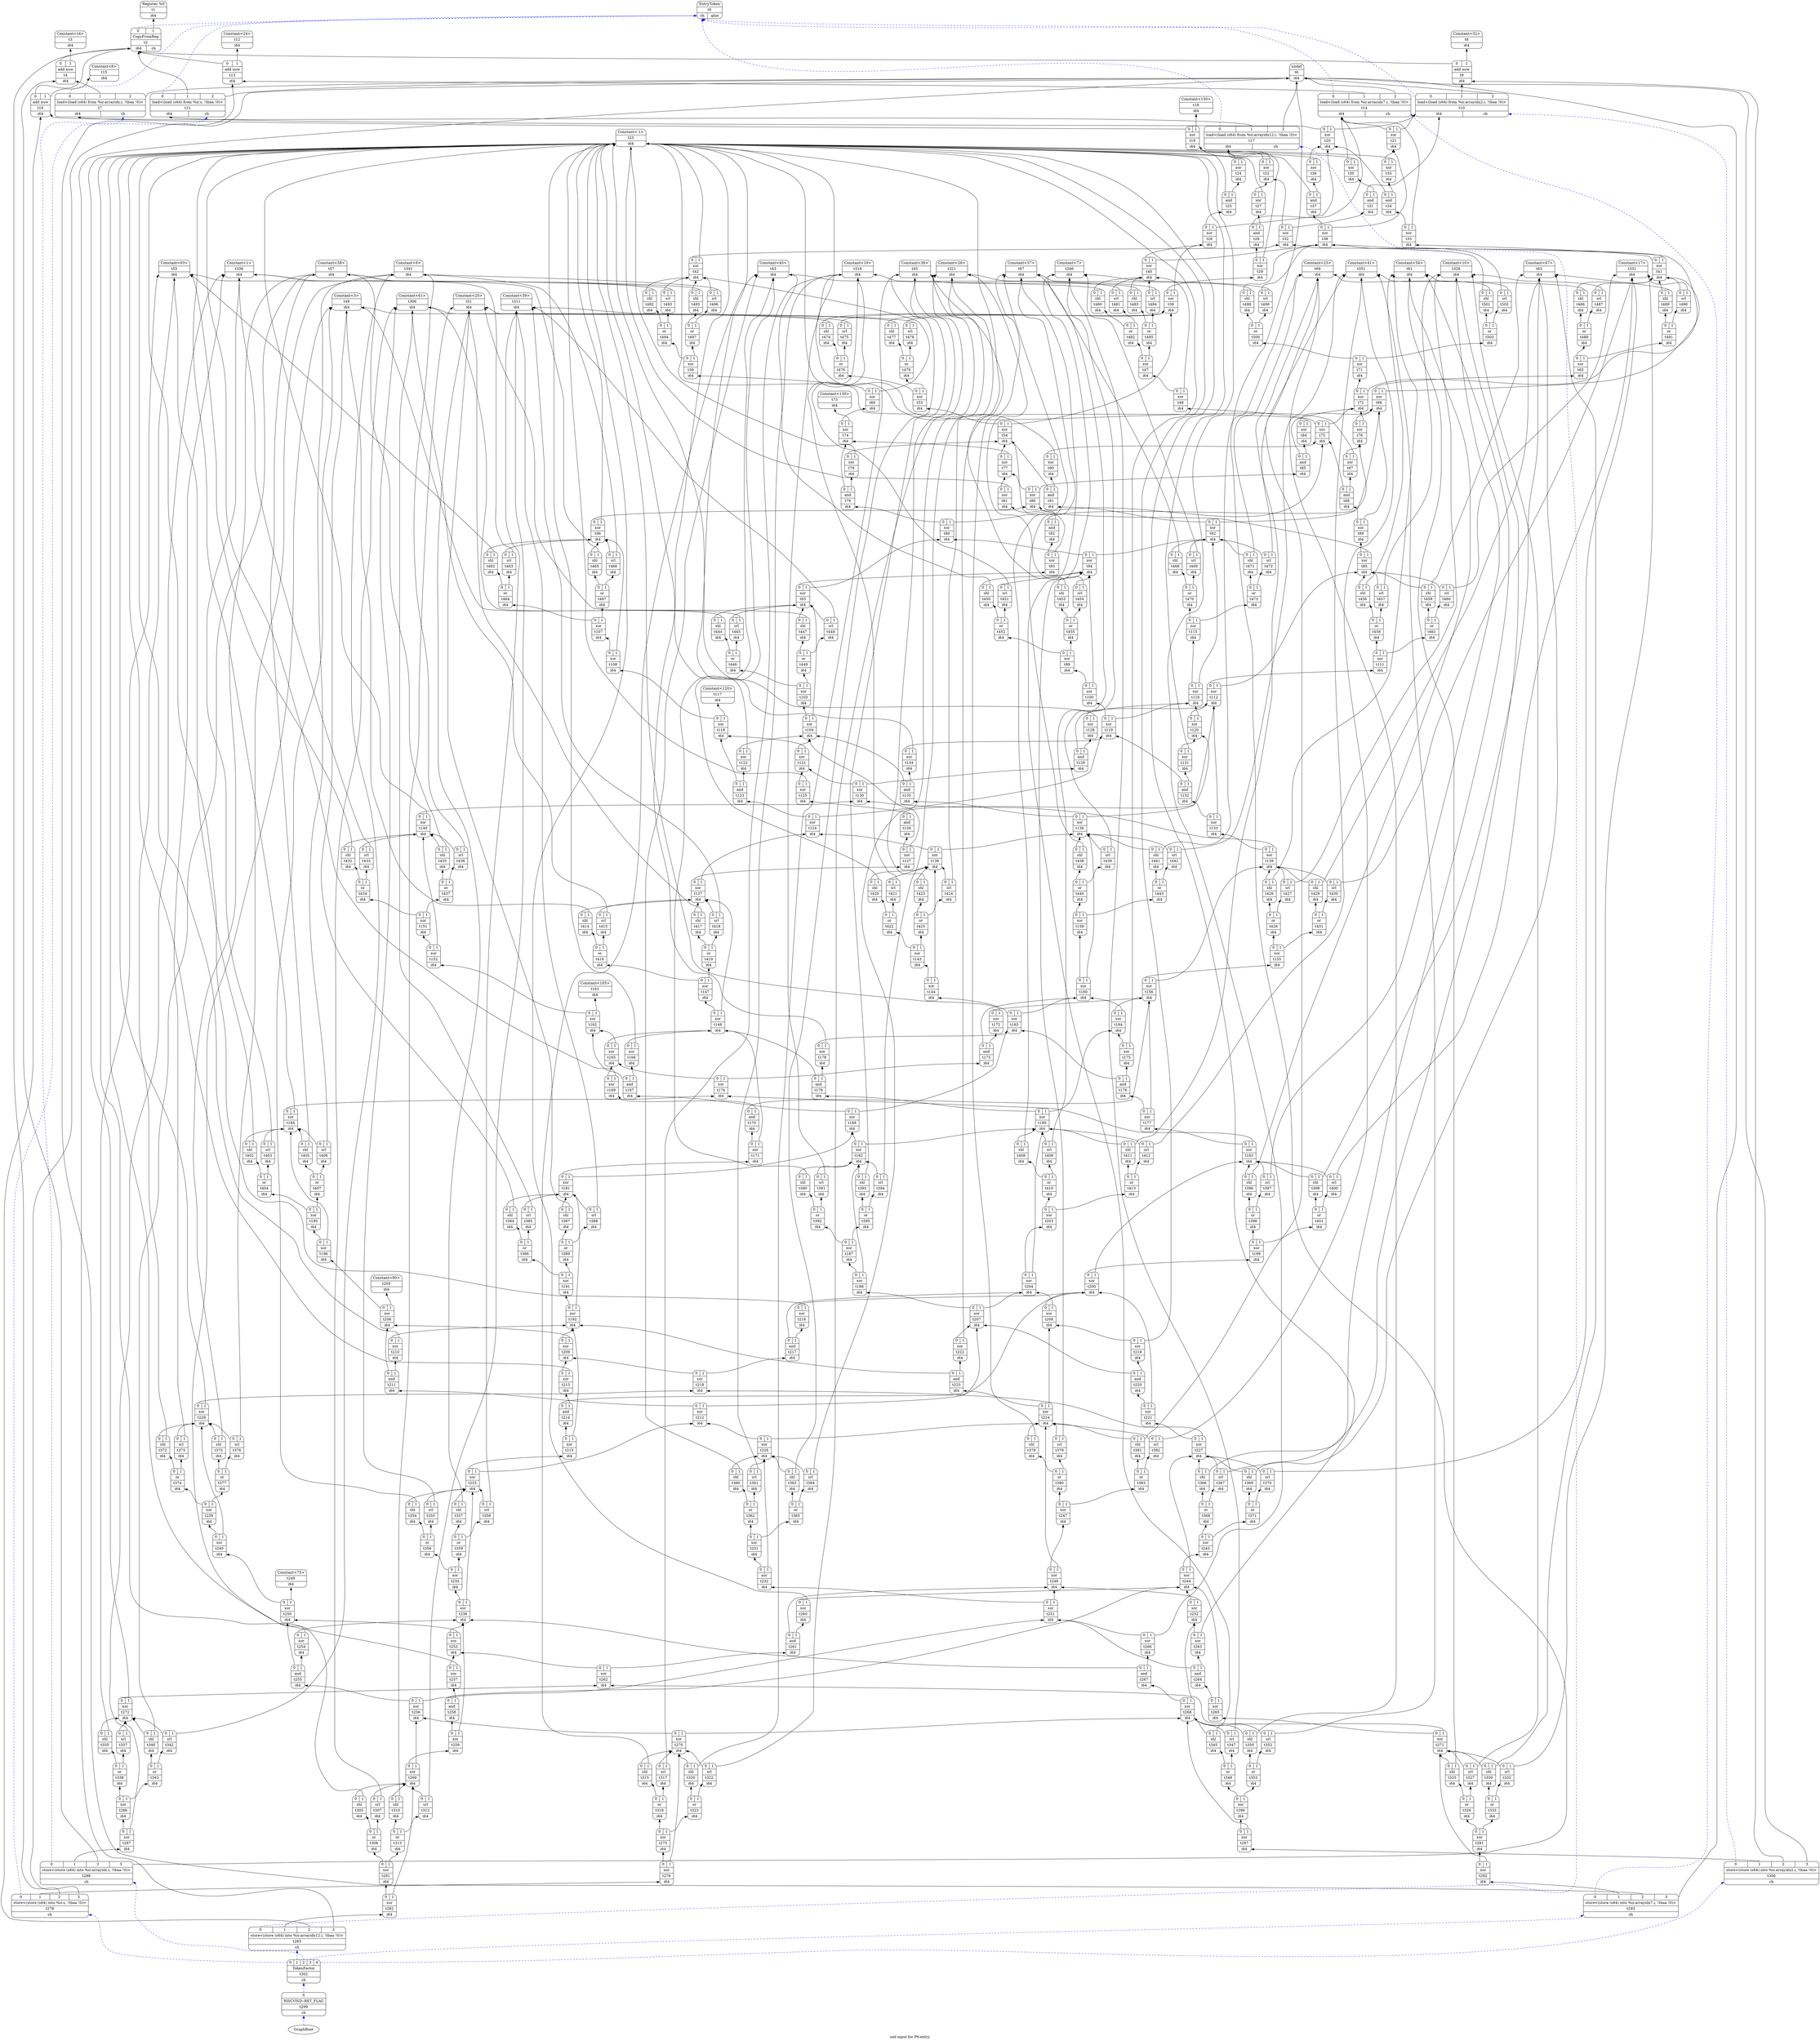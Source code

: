 digraph "isel input for P6:entry" {
	rankdir="BT";
	label="isel input for P6:entry";

	Node0x561a487ea560 [shape=record,shape=Mrecord,label="{EntryToken|t0|{<d0>ch|<d1>glue}}"];
	Node0x561a4884ec00 [shape=record,shape=Mrecord,label="{Register %0|t1|{<d0>i64}}"];
	Node0x561a4884ece0 [shape=record,shape=Mrecord,label="{Constant\<16\>|t3|{<d0>i64}}"];
	Node0x561a4884ee30 [shape=record,shape=Mrecord,label="{undef|t6|{<d0>i64}}"];
	Node0x561a4884ef10 [shape=record,shape=Mrecord,label="{Constant\<32\>|t8|{<d0>i64}}"];
	Node0x561a4884f0d0 [shape=record,shape=Mrecord,label="{Constant\<24\>|t12|{<d0>i64}}"];
	Node0x561a4884f220 [shape=record,shape=Mrecord,label="{Constant\<8\>|t15|{<d0>i64}}"];
	Node0x561a4884f370 [shape=record,shape=Mrecord,label="{Constant\<150\>|t18|{<d0>i64}}"];
	Node0x561a4884f5a0 [shape=record,shape=Mrecord,label="{Constant\<-1\>|t23|{<d0>i64}}"];
	Node0x561a48850ec0 [shape=record,shape=Mrecord,label="{Constant\<45\>|t43|{<d0>i64}}"];
	Node0x561a48850fa0 [shape=record,shape=Mrecord,label="{Constant\<36\>|t45|{<d0>i64}}"];
	Node0x561a48851160 [shape=record,shape=Mrecord,label="{Constant\<3\>|t49|{<d0>i64}}"];
	Node0x561a48851240 [shape=record,shape=Mrecord,label="{Constant\<25\>|t51|{<d0>i64}}"];
	Node0x561a48851400 [shape=record,shape=Mrecord,label="{Constant\<63\>|t55|{<d0>i64}}"];
	Node0x561a488514e0 [shape=record,shape=Mrecord,label="{Constant\<58\>|t57|{<d0>i64}}"];
	Node0x561a488516a0 [shape=record,shape=Mrecord,label="{Constant\<54\>|t61|{<d0>i64}}"];
	Node0x561a48851780 [shape=record,shape=Mrecord,label="{Constant\<47\>|t63|{<d0>i64}}"];
	Node0x561a48851940 [shape=record,shape=Mrecord,label="{Constant\<57\>|t67|{<d0>i64}}"];
	Node0x561a48851a20 [shape=record,shape=Mrecord,label="{Constant\<23\>|t69|{<d0>i64}}"];
	Node0x561a48853850 [shape=record,shape=Mrecord,label="{Constant\<135\>|t73|{<d0>i64}}"];
	Node0x561a488563f0 [shape=record,shape=Mrecord,label="{Constant\<120\>|t117|{<d0>i64}}"];
	Node0x561a48858790 [shape=record,shape=Mrecord,label="{Constant\<105\>|t161|{<d0>i64}}"];
	Node0x561a4885ab30 [shape=record,shape=Mrecord,label="{Constant\<90\>|t205|{<d0>i64}}"];
	Node0x561a48855660 [shape=record,shape=Mrecord,label="{Constant\<75\>|t249|{<d0>i64}}"];
	Node0x561a4884ec70 [shape=record,shape=Mrecord,label="{{<s0>0|<s1>1}|CopyFromReg|t2|{<d0>i64|<d1>ch}}"];
	Node0x561a4884ec70:s0 -> Node0x561a487ea560:d0[color=blue,style=dashed];
	Node0x561a4884ec70:s1 -> Node0x561a4884ec00:d0;
	Node0x561a4884f290 [shape=record,shape=Mrecord,label="{{<s0>0|<s1>1}|add nuw|t16|{<d0>i64}}"];
	Node0x561a4884f290:s0 -> Node0x561a4884ec70:d0;
	Node0x561a4884f290:s1 -> Node0x561a4884f220:d0;
	Node0x561a4884f140 [shape=record,shape=Mrecord,label="{{<s0>0|<s1>1}|add nuw|t13|{<d0>i64}}"];
	Node0x561a4884f140:s0 -> Node0x561a4884ec70:d0;
	Node0x561a4884f140:s1 -> Node0x561a4884f0d0:d0;
	Node0x561a4884f060 [shape=record,shape=Mrecord,label="{{<s0>0|<s1>1|<s2>2}|load\<(load (s64) from %ir.s, !tbaa !0)\>|t11|{<d0>i64|<d1>ch}}"];
	Node0x561a4884f060:s0 -> Node0x561a487ea560:d0[color=blue,style=dashed];
	Node0x561a4884f060:s1 -> Node0x561a4884ec70:d0;
	Node0x561a4884f060:s2 -> Node0x561a4884ee30:d0;
	Node0x561a4884ef80 [shape=record,shape=Mrecord,label="{{<s0>0|<s1>1}|add nuw|t9|{<d0>i64}}"];
	Node0x561a4884ef80:s0 -> Node0x561a4884ec70:d0;
	Node0x561a4884ef80:s1 -> Node0x561a4884ef10:d0;
	Node0x561a4884ed50 [shape=record,shape=Mrecord,label="{{<s0>0|<s1>1}|add nuw|t4|{<d0>i64}}"];
	Node0x561a4884ed50:s0 -> Node0x561a4884ec70:d0;
	Node0x561a4884ed50:s1 -> Node0x561a4884ece0:d0;
	Node0x561a4884f300 [shape=record,shape=Mrecord,label="{{<s0>0|<s1>1|<s2>2}|load\<(load (s64) from %ir.arrayidx12.i, !tbaa !0)\>|t17|{<d0>i64|<d1>ch}}"];
	Node0x561a4884f300:s0 -> Node0x561a487ea560:d0[color=blue,style=dashed];
	Node0x561a4884f300:s1 -> Node0x561a4884f290:d0;
	Node0x561a4884f300:s2 -> Node0x561a4884ee30:d0;
	Node0x561a4884f1b0 [shape=record,shape=Mrecord,label="{{<s0>0|<s1>1|<s2>2}|load\<(load (s64) from %ir.arrayidx7.i, !tbaa !0)\>|t14|{<d0>i64|<d1>ch}}"];
	Node0x561a4884f1b0:s0 -> Node0x561a487ea560:d0[color=blue,style=dashed];
	Node0x561a4884f1b0:s1 -> Node0x561a4884f140:d0;
	Node0x561a4884f1b0:s2 -> Node0x561a4884ee30:d0;
	Node0x561a4884eff0 [shape=record,shape=Mrecord,label="{{<s0>0|<s1>1|<s2>2}|load\<(load (s64) from %ir.arrayidx2.i, !tbaa !0)\>|t10|{<d0>i64|<d1>ch}}"];
	Node0x561a4884eff0:s0 -> Node0x561a487ea560:d0[color=blue,style=dashed];
	Node0x561a4884eff0:s1 -> Node0x561a4884ef80:d0;
	Node0x561a4884eff0:s2 -> Node0x561a4884ee30:d0;
	Node0x561a4884eea0 [shape=record,shape=Mrecord,label="{{<s0>0|<s1>1|<s2>2}|load\<(load (s64) from %ir.arrayidx.i, !tbaa !0)\>|t7|{<d0>i64|<d1>ch}}"];
	Node0x561a4884eea0:s0 -> Node0x561a487ea560:d0[color=blue,style=dashed];
	Node0x561a4884eea0:s1 -> Node0x561a4884ed50:d0;
	Node0x561a4884eea0:s2 -> Node0x561a4884ee30:d0;
	Node0x561a4884f610 [shape=record,shape=Mrecord,label="{{<s0>0|<s1>1}|xor|t24|{<d0>i64}}"];
	Node0x561a4884f610:s0 -> Node0x561a4884f300:d0;
	Node0x561a4884f610:s1 -> Node0x561a4884f5a0:d0;
	Node0x561a4884f8b0 [shape=record,shape=Mrecord,label="{{<s0>0|<s1>1}|xor|t30|{<d0>i64}}"];
	Node0x561a4884f8b0:s0 -> Node0x561a4884f1b0:d0;
	Node0x561a4884f8b0:s1 -> Node0x561a4884f5a0:d0;
	Node0x561a4884f4c0 [shape=record,shape=Mrecord,label="{{<s0>0|<s1>1}|xor|t21|{<d0>i64}}"];
	Node0x561a4884f4c0:s0 -> Node0x561a4884f1b0:d0;
	Node0x561a4884f4c0:s1 -> Node0x561a4884eff0:d0;
	Node0x561a4884f450 [shape=record,shape=Mrecord,label="{{<s0>0|<s1>1}|xor|t20|{<d0>i64}}"];
	Node0x561a4884f450:s0 -> Node0x561a4884f060:d0;
	Node0x561a4884f450:s1 -> Node0x561a4884eff0:d0;
	Node0x561a4884f3e0 [shape=record,shape=Mrecord,label="{{<s0>0|<s1>1}|xor|t19|{<d0>i64}}"];
	Node0x561a4884f3e0:s0 -> Node0x561a4884eea0:d0;
	Node0x561a4884f3e0:s1 -> Node0x561a4884f370:d0;
	Node0x561a4884f920 [shape=record,shape=Mrecord,label="{{<s0>0|<s1>1}|and|t31|{<d0>i64}}"];
	Node0x561a4884f920:s0 -> Node0x561a4884eff0:d0;
	Node0x561a4884f920:s1 -> Node0x561a4884f8b0:d0;
	Node0x561a4884fa00 [shape=record,shape=Mrecord,label="{{<s0>0|<s1>1}|xor|t33|{<d0>i64}}"];
	Node0x561a4884fa00:s0 -> Node0x561a4884f4c0:d0;
	Node0x561a4884fa00:s1 -> Node0x561a4884f5a0:d0;
	Node0x561a4884fb50 [shape=record,shape=Mrecord,label="{{<s0>0|<s1>1}|xor|t36|{<d0>i64}}"];
	Node0x561a4884fb50:s0 -> Node0x561a4884f450:d0;
	Node0x561a4884fb50:s1 -> Node0x561a4884f5a0:d0;
	Node0x561a4884f680 [shape=record,shape=Mrecord,label="{{<s0>0|<s1>1}|and|t25|{<d0>i64}}"];
	Node0x561a4884f680:s0 -> Node0x561a4884f3e0:d0;
	Node0x561a4884f680:s1 -> Node0x561a4884f610:d0;
	Node0x561a4884f530 [shape=record,shape=Mrecord,label="{{<s0>0|<s1>1}|xor|t22|{<d0>i64}}"];
	Node0x561a4884f530:s0 -> Node0x561a4884f300:d0;
	Node0x561a4884f530:s1 -> Node0x561a4884f3e0:d0;
	Node0x561a4884fa70 [shape=record,shape=Mrecord,label="{{<s0>0|<s1>1}|and|t34|{<d0>i64}}"];
	Node0x561a4884fa70:s0 -> Node0x561a4884f450:d0;
	Node0x561a4884fa70:s1 -> Node0x561a4884fa00:d0;
	Node0x561a48850c20 [shape=record,shape=Mrecord,label="{{<s0>0|<s1>1}|and|t37|{<d0>i64}}"];
	Node0x561a48850c20:s0 -> Node0x561a4884f300:d0;
	Node0x561a48850c20:s1 -> Node0x561a4884fb50:d0;
	Node0x561a4884f6f0 [shape=record,shape=Mrecord,label="{{<s0>0|<s1>1}|xor|t26|{<d0>i64}}"];
	Node0x561a4884f6f0:s0 -> Node0x561a4884f680:d0;
	Node0x561a4884f6f0:s1 -> Node0x561a4884f450:d0;
	Node0x561a4884f990 [shape=record,shape=Mrecord,label="{{<s0>0|<s1>1}|xor|t32|{<d0>i64}}"];
	Node0x561a4884f990:s0 -> Node0x561a4884f530:d0;
	Node0x561a4884f990:s1 -> Node0x561a4884f920:d0;
	Node0x561a4884f760 [shape=record,shape=Mrecord,label="{{<s0>0|<s1>1}|xor|t27|{<d0>i64}}"];
	Node0x561a4884f760:s0 -> Node0x561a4884f530:d0;
	Node0x561a4884f760:s1 -> Node0x561a4884f5a0:d0;
	Node0x561a4884fae0 [shape=record,shape=Mrecord,label="{{<s0>0|<s1>1}|xor|t35|{<d0>i64}}"];
	Node0x561a4884fae0:s0 -> Node0x561a4884fa70:d0;
	Node0x561a4884fae0:s1 -> Node0x561a4884f1b0:d0;
	Node0x561a48850c90 [shape=record,shape=Mrecord,label="{{<s0>0|<s1>1}|xor|t38|{<d0>i64}}"];
	Node0x561a48850c90:s0 -> Node0x561a48850c20:d0;
	Node0x561a48850c90:s1 -> Node0x561a4884f4c0:d0;
	Node0x561a48850e50 [shape=record,shape=Mrecord,label="{{<s0>0|<s1>1}|xor|t42|{<d0>i64}}"];
	Node0x561a48850e50:s0 -> Node0x561a4884f990:d0;
	Node0x561a48850e50:s1 -> Node0x561a4884f5a0:d0;
	Node0x561a4884f7d0 [shape=record,shape=Mrecord,label="{{<s0>0|<s1>1}|and|t28|{<d0>i64}}"];
	Node0x561a4884f7d0:s0 -> Node0x561a4884f1b0:d0;
	Node0x561a4884f7d0:s1 -> Node0x561a4884f760:d0;
	Node0x561a48850de0 [shape=record,shape=Mrecord,label="{{<s0>0|<s1>1}|xor|t41|{<d0>i64}}"];
	Node0x561a48850de0:s0 -> Node0x561a4884fae0:d0;
	Node0x561a48850de0:s1 -> Node0x561a4884f990:d0;
	Node0x561a48850d70 [shape=record,shape=Mrecord,label="{{<s0>0|<s1>1}|xor|t40|{<d0>i64}}"];
	Node0x561a48850d70:s0 -> Node0x561a4884f6f0:d0;
	Node0x561a48850d70:s1 -> Node0x561a48850c90:d0;
	Node0x561a4884f840 [shape=record,shape=Mrecord,label="{{<s0>0|<s1>1}|xor|t29|{<d0>i64}}"];
	Node0x561a4884f840:s0 -> Node0x561a4884f7d0:d0;
	Node0x561a4884f840:s1 -> Node0x561a4884f300:d0;
	Node0x561a48851b00 [shape=record,shape=Mrecord,label="{{<s0>0|<s1>1}|xor|t71|{<d0>i64}}"];
	Node0x561a48851b00:s0 -> Node0x561a488697d0:d0;
	Node0x561a48851b00:s1 -> Node0x561a488698b0:d0;
	Node0x561a488515c0 [shape=record,shape=Mrecord,label="{{<s0>0|<s1>1}|xor|t59|{<d0>i64}}"];
	Node0x561a488515c0:s0 -> Node0x561a48869610:d0;
	Node0x561a488515c0:s1 -> Node0x561a488696f0:d0;
	Node0x561a48850d00 [shape=record,shape=Mrecord,label="{{<s0>0|<s1>1}|xor|t39|{<d0>i64}}"];
	Node0x561a48850d00:s0 -> Node0x561a4884f840:d0;
	Node0x561a48850d00:s1 -> Node0x561a4884f6f0:d0;
	Node0x561a48851860 [shape=record,shape=Mrecord,label="{{<s0>0|<s1>1}|xor|t65|{<d0>i64}}"];
	Node0x561a48851860:s0 -> Node0x561a488683f0:d0;
	Node0x561a48851860:s1 -> Node0x561a488684d0:d0;
	Node0x561a48851b70 [shape=record,shape=Mrecord,label="{{<s0>0|<s1>1}|xor|t72|{<d0>i64}}"];
	Node0x561a48851b70:s0 -> Node0x561a48851b00:d0;
	Node0x561a48851b70:s1 -> Node0x561a48850c90:d0;
	Node0x561a48851080 [shape=record,shape=Mrecord,label="{{<s0>0|<s1>1}|xor|t47|{<d0>i64}}"];
	Node0x561a48851080:s0 -> Node0x561a48868230:d0;
	Node0x561a48851080:s1 -> Node0x561a48868310:d0;
	Node0x561a48851630 [shape=record,shape=Mrecord,label="{{<s0>0|<s1>1}|xor|t60|{<d0>i64}}"];
	Node0x561a48851630:s0 -> Node0x561a488515c0:d0;
	Node0x561a48851630:s1 -> Node0x561a48850e50:d0;
	Node0x561a488518d0 [shape=record,shape=Mrecord,label="{{<s0>0|<s1>1}|xor|t66|{<d0>i64}}"];
	Node0x561a488518d0:s0 -> Node0x561a48851860:d0;
	Node0x561a488518d0:s1 -> Node0x561a48850de0:d0;
	Node0x561a488510f0 [shape=record,shape=Mrecord,label="{{<s0>0|<s1>1}|xor|t48|{<d0>i64}}"];
	Node0x561a488510f0:s0 -> Node0x561a48851080:d0;
	Node0x561a488510f0:s1 -> Node0x561a48850d70:d0;
	Node0x561a488538c0 [shape=record,shape=Mrecord,label="{{<s0>0|<s1>1}|xor|t74|{<d0>i64}}"];
	Node0x561a488538c0:s0 -> Node0x561a48851630:d0;
	Node0x561a488538c0:s1 -> Node0x561a48853850:d0;
	Node0x561a48851320 [shape=record,shape=Mrecord,label="{{<s0>0|<s1>1}|xor|t53|{<d0>i64}}"];
	Node0x561a48851320:s0 -> Node0x561a48868070:d0;
	Node0x561a48851320:s1 -> Node0x561a48868150:d0;
	Node0x561a48853d20 [shape=record,shape=Mrecord,label="{{<s0>0|<s1>1}|xor|t84|{<d0>i64}}"];
	Node0x561a48853d20:s0 -> Node0x561a488518d0:d0;
	Node0x561a48853d20:s1 -> Node0x561a4884f5a0:d0;
	Node0x561a488539a0 [shape=record,shape=Mrecord,label="{{<s0>0|<s1>1}|xor|t76|{<d0>i64}}"];
	Node0x561a488539a0:s0 -> Node0x561a488518d0:d0;
	Node0x561a488539a0:s1 -> Node0x561a48851b70:d0;
	Node0x561a48853930 [shape=record,shape=Mrecord,label="{{<s0>0|<s1>1}|xor|t75|{<d0>i64}}"];
	Node0x561a48853930:s0 -> Node0x561a488510f0:d0;
	Node0x561a48853930:s1 -> Node0x561a48851b70:d0;
	Node0x561a48851390 [shape=record,shape=Mrecord,label="{{<s0>0|<s1>1}|xor|t54|{<d0>i64}}"];
	Node0x561a48851390:s0 -> Node0x561a48851320:d0;
	Node0x561a48851390:s1 -> Node0x561a48850d00:d0;
	Node0x561a48853d90 [shape=record,shape=Mrecord,label="{{<s0>0|<s1>1}|and|t85|{<d0>i64}}"];
	Node0x561a48853d90:s0 -> Node0x561a48851b70:d0;
	Node0x561a48853d90:s1 -> Node0x561a48853d20:d0;
	Node0x561a48853e70 [shape=record,shape=Mrecord,label="{{<s0>0|<s1>1}|xor|t87|{<d0>i64}}"];
	Node0x561a48853e70:s0 -> Node0x561a488539a0:d0;
	Node0x561a48853e70:s1 -> Node0x561a4884f5a0:d0;
	Node0x561a48853fc0 [shape=record,shape=Mrecord,label="{{<s0>0|<s1>1}|xor|t90|{<d0>i64}}"];
	Node0x561a48853fc0:s0 -> Node0x561a48853930:d0;
	Node0x561a48853fc0:s1 -> Node0x561a4884f5a0:d0;
	Node0x561a48853a80 [shape=record,shape=Mrecord,label="{{<s0>0|<s1>1}|xor|t78|{<d0>i64}}"];
	Node0x561a48853a80:s0 -> Node0x561a48851390:d0;
	Node0x561a48853a80:s1 -> Node0x561a4884f5a0:d0;
	Node0x561a48853a10 [shape=record,shape=Mrecord,label="{{<s0>0|<s1>1}|xor|t77|{<d0>i64}}"];
	Node0x561a48853a10:s0 -> Node0x561a48851390:d0;
	Node0x561a48853a10:s1 -> Node0x561a488538c0:d0;
	Node0x561a48853ee0 [shape=record,shape=Mrecord,label="{{<s0>0|<s1>1}|and|t88|{<d0>i64}}"];
	Node0x561a48853ee0:s0 -> Node0x561a48853930:d0;
	Node0x561a48853ee0:s1 -> Node0x561a48853e70:d0;
	Node0x561a48854030 [shape=record,shape=Mrecord,label="{{<s0>0|<s1>1}|and|t91|{<d0>i64}}"];
	Node0x561a48854030:s0 -> Node0x561a48851390:d0;
	Node0x561a48854030:s1 -> Node0x561a48853fc0:d0;
	Node0x561a48853af0 [shape=record,shape=Mrecord,label="{{<s0>0|<s1>1}|and|t79|{<d0>i64}}"];
	Node0x561a48853af0:s0 -> Node0x561a488538c0:d0;
	Node0x561a48853af0:s1 -> Node0x561a48853a80:d0;
	Node0x561a48853e00 [shape=record,shape=Mrecord,label="{{<s0>0|<s1>1}|xor|t86|{<d0>i64}}"];
	Node0x561a48853e00:s0 -> Node0x561a48853a10:d0;
	Node0x561a48853e00:s1 -> Node0x561a48853d90:d0;
	Node0x561a48853bd0 [shape=record,shape=Mrecord,label="{{<s0>0|<s1>1}|xor|t81|{<d0>i64}}"];
	Node0x561a48853bd0:s0 -> Node0x561a48853a10:d0;
	Node0x561a48853bd0:s1 -> Node0x561a4884f5a0:d0;
	Node0x561a48853f50 [shape=record,shape=Mrecord,label="{{<s0>0|<s1>1}|xor|t89|{<d0>i64}}"];
	Node0x561a48853f50:s0 -> Node0x561a48853ee0:d0;
	Node0x561a48853f50:s1 -> Node0x561a488518d0:d0;
	Node0x561a488540a0 [shape=record,shape=Mrecord,label="{{<s0>0|<s1>1}|xor|t92|{<d0>i64}}"];
	Node0x561a488540a0:s0 -> Node0x561a48854030:d0;
	Node0x561a488540a0:s1 -> Node0x561a488539a0:d0;
	Node0x561a48853b60 [shape=record,shape=Mrecord,label="{{<s0>0|<s1>1}|xor|t80|{<d0>i64}}"];
	Node0x561a48853b60:s0 -> Node0x561a48853af0:d0;
	Node0x561a48853b60:s1 -> Node0x561a48853930:d0;
	Node0x561a48854260 [shape=record,shape=Mrecord,label="{{<s0>0|<s1>1}|xor|t96|{<d0>i64}}"];
	Node0x561a48854260:s0 -> Node0x561a48853e00:d0;
	Node0x561a48854260:s1 -> Node0x561a4884f5a0:d0;
	Node0x561a48853c40 [shape=record,shape=Mrecord,label="{{<s0>0|<s1>1}|and|t82|{<d0>i64}}"];
	Node0x561a48853c40:s0 -> Node0x561a488518d0:d0;
	Node0x561a48853c40:s1 -> Node0x561a48853bd0:d0;
	Node0x561a488541f0 [shape=record,shape=Mrecord,label="{{<s0>0|<s1>1}|xor|t95|{<d0>i64}}"];
	Node0x561a488541f0:s0 -> Node0x561a48853f50:d0;
	Node0x561a488541f0:s1 -> Node0x561a48853e00:d0;
	Node0x561a48854180 [shape=record,shape=Mrecord,label="{{<s0>0|<s1>1}|xor|t94|{<d0>i64}}"];
	Node0x561a48854180:s0 -> Node0x561a48853b60:d0;
	Node0x561a48854180:s1 -> Node0x561a488540a0:d0;
	Node0x561a48853cb0 [shape=record,shape=Mrecord,label="{{<s0>0|<s1>1}|xor|t83|{<d0>i64}}"];
	Node0x561a48853cb0:s0 -> Node0x561a48853c40:d0;
	Node0x561a48853cb0:s1 -> Node0x561a48851390:d0;
	Node0x561a48856310 [shape=record,shape=Mrecord,label="{{<s0>0|<s1>1}|xor|t115|{<d0>i64}}"];
	Node0x561a48856310:s0 -> Node0x561a48867eb0:d0;
	Node0x561a48856310:s1 -> Node0x561a48867f90:d0;
	Node0x561a48854730 [shape=record,shape=Mrecord,label="{{<s0>0|<s1>1}|xor|t107|{<d0>i64}}"];
	Node0x561a48854730:s0 -> Node0x561a48867cf0:d0;
	Node0x561a48854730:s1 -> Node0x561a48867dd0:d0;
	Node0x561a48854110 [shape=record,shape=Mrecord,label="{{<s0>0|<s1>1}|xor|t93|{<d0>i64}}"];
	Node0x561a48854110:s0 -> Node0x561a48853cb0:d0;
	Node0x561a48854110:s1 -> Node0x561a48853b60:d0;
	Node0x561a48856150 [shape=record,shape=Mrecord,label="{{<s0>0|<s1>1}|xor|t111|{<d0>i64}}"];
	Node0x561a48856150:s0 -> Node0x561a48867b30:d0;
	Node0x561a48856150:s1 -> Node0x561a48867c10:d0;
	Node0x561a48856380 [shape=record,shape=Mrecord,label="{{<s0>0|<s1>1}|xor|t116|{<d0>i64}}"];
	Node0x561a48856380:s0 -> Node0x561a48856310:d0;
	Node0x561a48856380:s1 -> Node0x561a488540a0:d0;
	Node0x561a488543b0 [shape=record,shape=Mrecord,label="{{<s0>0|<s1>1}|xor|t99|{<d0>i64}}"];
	Node0x561a488543b0:s0 -> Node0x561a48867970:d0;
	Node0x561a488543b0:s1 -> Node0x561a48867a50:d0;
	Node0x561a488547a0 [shape=record,shape=Mrecord,label="{{<s0>0|<s1>1}|xor|t108|{<d0>i64}}"];
	Node0x561a488547a0:s0 -> Node0x561a48854730:d0;
	Node0x561a488547a0:s1 -> Node0x561a48854260:d0;
	Node0x561a488561c0 [shape=record,shape=Mrecord,label="{{<s0>0|<s1>1}|xor|t112|{<d0>i64}}"];
	Node0x561a488561c0:s0 -> Node0x561a48856150:d0;
	Node0x561a488561c0:s1 -> Node0x561a488541f0:d0;
	Node0x561a48854420 [shape=record,shape=Mrecord,label="{{<s0>0|<s1>1}|xor|t100|{<d0>i64}}"];
	Node0x561a48854420:s0 -> Node0x561a488543b0:d0;
	Node0x561a48854420:s1 -> Node0x561a48854180:d0;
	Node0x561a48856460 [shape=record,shape=Mrecord,label="{{<s0>0|<s1>1}|xor|t118|{<d0>i64}}"];
	Node0x561a48856460:s0 -> Node0x561a488547a0:d0;
	Node0x561a48856460:s1 -> Node0x561a488563f0:d0;
	Node0x561a48854570 [shape=record,shape=Mrecord,label="{{<s0>0|<s1>1}|xor|t103|{<d0>i64}}"];
	Node0x561a48854570:s0 -> Node0x561a488677b0:d0;
	Node0x561a48854570:s1 -> Node0x561a48867890:d0;
	Node0x561a488568c0 [shape=record,shape=Mrecord,label="{{<s0>0|<s1>1}|xor|t128|{<d0>i64}}"];
	Node0x561a488568c0:s0 -> Node0x561a488561c0:d0;
	Node0x561a488568c0:s1 -> Node0x561a4884f5a0:d0;
	Node0x561a48856540 [shape=record,shape=Mrecord,label="{{<s0>0|<s1>1}|xor|t120|{<d0>i64}}"];
	Node0x561a48856540:s0 -> Node0x561a488561c0:d0;
	Node0x561a48856540:s1 -> Node0x561a48856380:d0;
	Node0x561a488564d0 [shape=record,shape=Mrecord,label="{{<s0>0|<s1>1}|xor|t119|{<d0>i64}}"];
	Node0x561a488564d0:s0 -> Node0x561a48854420:d0;
	Node0x561a488564d0:s1 -> Node0x561a48856380:d0;
	Node0x561a488545e0 [shape=record,shape=Mrecord,label="{{<s0>0|<s1>1}|xor|t104|{<d0>i64}}"];
	Node0x561a488545e0:s0 -> Node0x561a48854570:d0;
	Node0x561a488545e0:s1 -> Node0x561a48854110:d0;
	Node0x561a48856930 [shape=record,shape=Mrecord,label="{{<s0>0|<s1>1}|and|t129|{<d0>i64}}"];
	Node0x561a48856930:s0 -> Node0x561a48856380:d0;
	Node0x561a48856930:s1 -> Node0x561a488568c0:d0;
	Node0x561a48856a10 [shape=record,shape=Mrecord,label="{{<s0>0|<s1>1}|xor|t131|{<d0>i64}}"];
	Node0x561a48856a10:s0 -> Node0x561a48856540:d0;
	Node0x561a48856a10:s1 -> Node0x561a4884f5a0:d0;
	Node0x561a48856b60 [shape=record,shape=Mrecord,label="{{<s0>0|<s1>1}|xor|t134|{<d0>i64}}"];
	Node0x561a48856b60:s0 -> Node0x561a488564d0:d0;
	Node0x561a48856b60:s1 -> Node0x561a4884f5a0:d0;
	Node0x561a48856620 [shape=record,shape=Mrecord,label="{{<s0>0|<s1>1}|xor|t122|{<d0>i64}}"];
	Node0x561a48856620:s0 -> Node0x561a488545e0:d0;
	Node0x561a48856620:s1 -> Node0x561a4884f5a0:d0;
	Node0x561a488565b0 [shape=record,shape=Mrecord,label="{{<s0>0|<s1>1}|xor|t121|{<d0>i64}}"];
	Node0x561a488565b0:s0 -> Node0x561a488545e0:d0;
	Node0x561a488565b0:s1 -> Node0x561a48856460:d0;
	Node0x561a48856a80 [shape=record,shape=Mrecord,label="{{<s0>0|<s1>1}|and|t132|{<d0>i64}}"];
	Node0x561a48856a80:s0 -> Node0x561a488564d0:d0;
	Node0x561a48856a80:s1 -> Node0x561a48856a10:d0;
	Node0x561a48856bd0 [shape=record,shape=Mrecord,label="{{<s0>0|<s1>1}|and|t135|{<d0>i64}}"];
	Node0x561a48856bd0:s0 -> Node0x561a488545e0:d0;
	Node0x561a48856bd0:s1 -> Node0x561a48856b60:d0;
	Node0x561a48856690 [shape=record,shape=Mrecord,label="{{<s0>0|<s1>1}|and|t123|{<d0>i64}}"];
	Node0x561a48856690:s0 -> Node0x561a48856460:d0;
	Node0x561a48856690:s1 -> Node0x561a48856620:d0;
	Node0x561a488569a0 [shape=record,shape=Mrecord,label="{{<s0>0|<s1>1}|xor|t130|{<d0>i64}}"];
	Node0x561a488569a0:s0 -> Node0x561a488565b0:d0;
	Node0x561a488569a0:s1 -> Node0x561a48856930:d0;
	Node0x561a48856770 [shape=record,shape=Mrecord,label="{{<s0>0|<s1>1}|xor|t125|{<d0>i64}}"];
	Node0x561a48856770:s0 -> Node0x561a488565b0:d0;
	Node0x561a48856770:s1 -> Node0x561a4884f5a0:d0;
	Node0x561a48856af0 [shape=record,shape=Mrecord,label="{{<s0>0|<s1>1}|xor|t133|{<d0>i64}}"];
	Node0x561a48856af0:s0 -> Node0x561a48856a80:d0;
	Node0x561a48856af0:s1 -> Node0x561a488561c0:d0;
	Node0x561a48856c40 [shape=record,shape=Mrecord,label="{{<s0>0|<s1>1}|xor|t136|{<d0>i64}}"];
	Node0x561a48856c40:s0 -> Node0x561a48856bd0:d0;
	Node0x561a48856c40:s1 -> Node0x561a48856540:d0;
	Node0x561a48856700 [shape=record,shape=Mrecord,label="{{<s0>0|<s1>1}|xor|t124|{<d0>i64}}"];
	Node0x561a48856700:s0 -> Node0x561a48856690:d0;
	Node0x561a48856700:s1 -> Node0x561a488564d0:d0;
	Node0x561a48856e00 [shape=record,shape=Mrecord,label="{{<s0>0|<s1>1}|xor|t140|{<d0>i64}}"];
	Node0x561a48856e00:s0 -> Node0x561a488569a0:d0;
	Node0x561a48856e00:s1 -> Node0x561a4884f5a0:d0;
	Node0x561a488567e0 [shape=record,shape=Mrecord,label="{{<s0>0|<s1>1}|and|t126|{<d0>i64}}"];
	Node0x561a488567e0:s0 -> Node0x561a488561c0:d0;
	Node0x561a488567e0:s1 -> Node0x561a48856770:d0;
	Node0x561a48856d90 [shape=record,shape=Mrecord,label="{{<s0>0|<s1>1}|xor|t139|{<d0>i64}}"];
	Node0x561a48856d90:s0 -> Node0x561a48856af0:d0;
	Node0x561a48856d90:s1 -> Node0x561a488569a0:d0;
	Node0x561a48856d20 [shape=record,shape=Mrecord,label="{{<s0>0|<s1>1}|xor|t138|{<d0>i64}}"];
	Node0x561a48856d20:s0 -> Node0x561a48856700:d0;
	Node0x561a48856d20:s1 -> Node0x561a48856c40:d0;
	Node0x561a48856850 [shape=record,shape=Mrecord,label="{{<s0>0|<s1>1}|xor|t127|{<d0>i64}}"];
	Node0x561a48856850:s0 -> Node0x561a488567e0:d0;
	Node0x561a48856850:s1 -> Node0x561a488545e0:d0;
	Node0x561a488586b0 [shape=record,shape=Mrecord,label="{{<s0>0|<s1>1}|xor|t159|{<d0>i64}}"];
	Node0x561a488586b0:s0 -> Node0x561a488675f0:d0;
	Node0x561a488586b0:s1 -> Node0x561a488676d0:d0;
	Node0x561a48858330 [shape=record,shape=Mrecord,label="{{<s0>0|<s1>1}|xor|t151|{<d0>i64}}"];
	Node0x561a48858330:s0 -> Node0x561a48865bc0:d0;
	Node0x561a48858330:s1 -> Node0x561a48865ca0:d0;
	Node0x561a48856cb0 [shape=record,shape=Mrecord,label="{{<s0>0|<s1>1}|xor|t137|{<d0>i64}}"];
	Node0x561a48856cb0:s0 -> Node0x561a48856850:d0;
	Node0x561a48856cb0:s1 -> Node0x561a48856700:d0;
	Node0x561a488584f0 [shape=record,shape=Mrecord,label="{{<s0>0|<s1>1}|xor|t155|{<d0>i64}}"];
	Node0x561a488584f0:s0 -> Node0x561a48865a00:d0;
	Node0x561a488584f0:s1 -> Node0x561a48865ae0:d0;
	Node0x561a48858720 [shape=record,shape=Mrecord,label="{{<s0>0|<s1>1}|xor|t160|{<d0>i64}}"];
	Node0x561a48858720:s0 -> Node0x561a488586b0:d0;
	Node0x561a48858720:s1 -> Node0x561a48856c40:d0;
	Node0x561a48856f50 [shape=record,shape=Mrecord,label="{{<s0>0|<s1>1}|xor|t143|{<d0>i64}}"];
	Node0x561a48856f50:s0 -> Node0x561a48865840:d0;
	Node0x561a48856f50:s1 -> Node0x561a48865920:d0;
	Node0x561a488583a0 [shape=record,shape=Mrecord,label="{{<s0>0|<s1>1}|xor|t152|{<d0>i64}}"];
	Node0x561a488583a0:s0 -> Node0x561a48858330:d0;
	Node0x561a488583a0:s1 -> Node0x561a48856e00:d0;
	Node0x561a48858560 [shape=record,shape=Mrecord,label="{{<s0>0|<s1>1}|xor|t156|{<d0>i64}}"];
	Node0x561a48858560:s0 -> Node0x561a488584f0:d0;
	Node0x561a48858560:s1 -> Node0x561a48856d90:d0;
	Node0x561a48856fc0 [shape=record,shape=Mrecord,label="{{<s0>0|<s1>1}|xor|t144|{<d0>i64}}"];
	Node0x561a48856fc0:s0 -> Node0x561a48856f50:d0;
	Node0x561a48856fc0:s1 -> Node0x561a48856d20:d0;
	Node0x561a48858800 [shape=record,shape=Mrecord,label="{{<s0>0|<s1>1}|xor|t162|{<d0>i64}}"];
	Node0x561a48858800:s0 -> Node0x561a488583a0:d0;
	Node0x561a48858800:s1 -> Node0x561a48858790:d0;
	Node0x561a48858170 [shape=record,shape=Mrecord,label="{{<s0>0|<s1>1}|xor|t147|{<d0>i64}}"];
	Node0x561a48858170:s0 -> Node0x561a48865680:d0;
	Node0x561a48858170:s1 -> Node0x561a48865760:d0;
	Node0x561a48858c60 [shape=record,shape=Mrecord,label="{{<s0>0|<s1>1}|xor|t172|{<d0>i64}}"];
	Node0x561a48858c60:s0 -> Node0x561a48858560:d0;
	Node0x561a48858c60:s1 -> Node0x561a4884f5a0:d0;
	Node0x561a488588e0 [shape=record,shape=Mrecord,label="{{<s0>0|<s1>1}|xor|t164|{<d0>i64}}"];
	Node0x561a488588e0:s0 -> Node0x561a48858560:d0;
	Node0x561a488588e0:s1 -> Node0x561a48858720:d0;
	Node0x561a48858870 [shape=record,shape=Mrecord,label="{{<s0>0|<s1>1}|xor|t163|{<d0>i64}}"];
	Node0x561a48858870:s0 -> Node0x561a48856fc0:d0;
	Node0x561a48858870:s1 -> Node0x561a48858720:d0;
	Node0x561a488581e0 [shape=record,shape=Mrecord,label="{{<s0>0|<s1>1}|xor|t148|{<d0>i64}}"];
	Node0x561a488581e0:s0 -> Node0x561a48858170:d0;
	Node0x561a488581e0:s1 -> Node0x561a48856cb0:d0;
	Node0x561a48858cd0 [shape=record,shape=Mrecord,label="{{<s0>0|<s1>1}|and|t173|{<d0>i64}}"];
	Node0x561a48858cd0:s0 -> Node0x561a48858720:d0;
	Node0x561a48858cd0:s1 -> Node0x561a48858c60:d0;
	Node0x561a48858db0 [shape=record,shape=Mrecord,label="{{<s0>0|<s1>1}|xor|t175|{<d0>i64}}"];
	Node0x561a48858db0:s0 -> Node0x561a488588e0:d0;
	Node0x561a48858db0:s1 -> Node0x561a4884f5a0:d0;
	Node0x561a48858f00 [shape=record,shape=Mrecord,label="{{<s0>0|<s1>1}|xor|t178|{<d0>i64}}"];
	Node0x561a48858f00:s0 -> Node0x561a48858870:d0;
	Node0x561a48858f00:s1 -> Node0x561a4884f5a0:d0;
	Node0x561a488589c0 [shape=record,shape=Mrecord,label="{{<s0>0|<s1>1}|xor|t166|{<d0>i64}}"];
	Node0x561a488589c0:s0 -> Node0x561a488581e0:d0;
	Node0x561a488589c0:s1 -> Node0x561a4884f5a0:d0;
	Node0x561a48858950 [shape=record,shape=Mrecord,label="{{<s0>0|<s1>1}|xor|t165|{<d0>i64}}"];
	Node0x561a48858950:s0 -> Node0x561a488581e0:d0;
	Node0x561a48858950:s1 -> Node0x561a48858800:d0;
	Node0x561a48858e20 [shape=record,shape=Mrecord,label="{{<s0>0|<s1>1}|and|t176|{<d0>i64}}"];
	Node0x561a48858e20:s0 -> Node0x561a48858870:d0;
	Node0x561a48858e20:s1 -> Node0x561a48858db0:d0;
	Node0x561a48858f70 [shape=record,shape=Mrecord,label="{{<s0>0|<s1>1}|and|t179|{<d0>i64}}"];
	Node0x561a48858f70:s0 -> Node0x561a488581e0:d0;
	Node0x561a48858f70:s1 -> Node0x561a48858f00:d0;
	Node0x561a48858a30 [shape=record,shape=Mrecord,label="{{<s0>0|<s1>1}|and|t167|{<d0>i64}}"];
	Node0x561a48858a30:s0 -> Node0x561a48858800:d0;
	Node0x561a48858a30:s1 -> Node0x561a488589c0:d0;
	Node0x561a48858d40 [shape=record,shape=Mrecord,label="{{<s0>0|<s1>1}|xor|t174|{<d0>i64}}"];
	Node0x561a48858d40:s0 -> Node0x561a48858950:d0;
	Node0x561a48858d40:s1 -> Node0x561a48858cd0:d0;
	Node0x561a48858b10 [shape=record,shape=Mrecord,label="{{<s0>0|<s1>1}|xor|t169|{<d0>i64}}"];
	Node0x561a48858b10:s0 -> Node0x561a48858950:d0;
	Node0x561a48858b10:s1 -> Node0x561a4884f5a0:d0;
	Node0x561a48858e90 [shape=record,shape=Mrecord,label="{{<s0>0|<s1>1}|xor|t177|{<d0>i64}}"];
	Node0x561a48858e90:s0 -> Node0x561a48858e20:d0;
	Node0x561a48858e90:s1 -> Node0x561a48858560:d0;
	Node0x561a48858fe0 [shape=record,shape=Mrecord,label="{{<s0>0|<s1>1}|xor|t180|{<d0>i64}}"];
	Node0x561a48858fe0:s0 -> Node0x561a48858f70:d0;
	Node0x561a48858fe0:s1 -> Node0x561a488588e0:d0;
	Node0x561a48858aa0 [shape=record,shape=Mrecord,label="{{<s0>0|<s1>1}|xor|t168|{<d0>i64}}"];
	Node0x561a48858aa0:s0 -> Node0x561a48858a30:d0;
	Node0x561a48858aa0:s1 -> Node0x561a48858870:d0;
	Node0x561a4885a200 [shape=record,shape=Mrecord,label="{{<s0>0|<s1>1}|xor|t184|{<d0>i64}}"];
	Node0x561a4885a200:s0 -> Node0x561a48858d40:d0;
	Node0x561a4885a200:s1 -> Node0x561a4884f5a0:d0;
	Node0x561a48858b80 [shape=record,shape=Mrecord,label="{{<s0>0|<s1>1}|and|t170|{<d0>i64}}"];
	Node0x561a48858b80:s0 -> Node0x561a48858560:d0;
	Node0x561a48858b80:s1 -> Node0x561a48858b10:d0;
	Node0x561a4885a190 [shape=record,shape=Mrecord,label="{{<s0>0|<s1>1}|xor|t183|{<d0>i64}}"];
	Node0x561a4885a190:s0 -> Node0x561a48858e90:d0;
	Node0x561a4885a190:s1 -> Node0x561a48858d40:d0;
	Node0x561a4885a120 [shape=record,shape=Mrecord,label="{{<s0>0|<s1>1}|xor|t182|{<d0>i64}}"];
	Node0x561a4885a120:s0 -> Node0x561a48858aa0:d0;
	Node0x561a4885a120:s1 -> Node0x561a48858fe0:d0;
	Node0x561a48858bf0 [shape=record,shape=Mrecord,label="{{<s0>0|<s1>1}|xor|t171|{<d0>i64}}"];
	Node0x561a48858bf0:s0 -> Node0x561a48858b80:d0;
	Node0x561a48858bf0:s1 -> Node0x561a488581e0:d0;
	Node0x561a4885aa50 [shape=record,shape=Mrecord,label="{{<s0>0|<s1>1}|xor|t203|{<d0>i64}}"];
	Node0x561a4885aa50:s0 -> Node0x561a488654c0:d0;
	Node0x561a4885aa50:s1 -> Node0x561a488655a0:d0;
	Node0x561a4885a6d0 [shape=record,shape=Mrecord,label="{{<s0>0|<s1>1}|xor|t195|{<d0>i64}}"];
	Node0x561a4885a6d0:s0 -> Node0x561a48865300:d0;
	Node0x561a4885a6d0:s1 -> Node0x561a488653e0:d0;
	Node0x561a4885a0b0 [shape=record,shape=Mrecord,label="{{<s0>0|<s1>1}|xor|t181|{<d0>i64}}"];
	Node0x561a4885a0b0:s0 -> Node0x561a48858bf0:d0;
	Node0x561a4885a0b0:s1 -> Node0x561a48858aa0:d0;
	Node0x561a4885a890 [shape=record,shape=Mrecord,label="{{<s0>0|<s1>1}|xor|t199|{<d0>i64}}"];
	Node0x561a4885a890:s0 -> Node0x561a48865140:d0;
	Node0x561a4885a890:s1 -> Node0x561a48865220:d0;
	Node0x561a4885aac0 [shape=record,shape=Mrecord,label="{{<s0>0|<s1>1}|xor|t204|{<d0>i64}}"];
	Node0x561a4885aac0:s0 -> Node0x561a4885aa50:d0;
	Node0x561a4885aac0:s1 -> Node0x561a48858fe0:d0;
	Node0x561a4885a350 [shape=record,shape=Mrecord,label="{{<s0>0|<s1>1}|xor|t187|{<d0>i64}}"];
	Node0x561a4885a350:s0 -> Node0x561a48864f80:d0;
	Node0x561a4885a350:s1 -> Node0x561a48865060:d0;
	Node0x561a4885a740 [shape=record,shape=Mrecord,label="{{<s0>0|<s1>1}|xor|t196|{<d0>i64}}"];
	Node0x561a4885a740:s0 -> Node0x561a4885a6d0:d0;
	Node0x561a4885a740:s1 -> Node0x561a4885a200:d0;
	Node0x561a4885a900 [shape=record,shape=Mrecord,label="{{<s0>0|<s1>1}|xor|t200|{<d0>i64}}"];
	Node0x561a4885a900:s0 -> Node0x561a4885a890:d0;
	Node0x561a4885a900:s1 -> Node0x561a4885a190:d0;
	Node0x561a4885a3c0 [shape=record,shape=Mrecord,label="{{<s0>0|<s1>1}|xor|t188|{<d0>i64}}"];
	Node0x561a4885a3c0:s0 -> Node0x561a4885a350:d0;
	Node0x561a4885a3c0:s1 -> Node0x561a4885a120:d0;
	Node0x561a4885aba0 [shape=record,shape=Mrecord,label="{{<s0>0|<s1>1}|xor|t206|{<d0>i64}}"];
	Node0x561a4885aba0:s0 -> Node0x561a4885a740:d0;
	Node0x561a4885aba0:s1 -> Node0x561a4885ab30:d0;
	Node0x561a4885a510 [shape=record,shape=Mrecord,label="{{<s0>0|<s1>1}|xor|t191|{<d0>i64}}"];
	Node0x561a4885a510:s0 -> Node0x561a48864dc0:d0;
	Node0x561a4885a510:s1 -> Node0x561a48864ea0:d0;
	Node0x561a4885b000 [shape=record,shape=Mrecord,label="{{<s0>0|<s1>1}|xor|t216|{<d0>i64}}"];
	Node0x561a4885b000:s0 -> Node0x561a4885a900:d0;
	Node0x561a4885b000:s1 -> Node0x561a4884f5a0:d0;
	Node0x561a4885ac80 [shape=record,shape=Mrecord,label="{{<s0>0|<s1>1}|xor|t208|{<d0>i64}}"];
	Node0x561a4885ac80:s0 -> Node0x561a4885a900:d0;
	Node0x561a4885ac80:s1 -> Node0x561a4885aac0:d0;
	Node0x561a4885ac10 [shape=record,shape=Mrecord,label="{{<s0>0|<s1>1}|xor|t207|{<d0>i64}}"];
	Node0x561a4885ac10:s0 -> Node0x561a4885a3c0:d0;
	Node0x561a4885ac10:s1 -> Node0x561a4885aac0:d0;
	Node0x561a4885a580 [shape=record,shape=Mrecord,label="{{<s0>0|<s1>1}|xor|t192|{<d0>i64}}"];
	Node0x561a4885a580:s0 -> Node0x561a4885a510:d0;
	Node0x561a4885a580:s1 -> Node0x561a4885a0b0:d0;
	Node0x561a48854860 [shape=record,shape=Mrecord,label="{{<s0>0|<s1>1}|and|t217|{<d0>i64}}"];
	Node0x561a48854860:s0 -> Node0x561a4885aac0:d0;
	Node0x561a48854860:s1 -> Node0x561a4885b000:d0;
	Node0x561a48854940 [shape=record,shape=Mrecord,label="{{<s0>0|<s1>1}|xor|t219|{<d0>i64}}"];
	Node0x561a48854940:s0 -> Node0x561a4885ac80:d0;
	Node0x561a48854940:s1 -> Node0x561a4884f5a0:d0;
	Node0x561a48854a90 [shape=record,shape=Mrecord,label="{{<s0>0|<s1>1}|xor|t222|{<d0>i64}}"];
	Node0x561a48854a90:s0 -> Node0x561a4885ac10:d0;
	Node0x561a48854a90:s1 -> Node0x561a4884f5a0:d0;
	Node0x561a4885ad60 [shape=record,shape=Mrecord,label="{{<s0>0|<s1>1}|xor|t210|{<d0>i64}}"];
	Node0x561a4885ad60:s0 -> Node0x561a4885a580:d0;
	Node0x561a4885ad60:s1 -> Node0x561a4884f5a0:d0;
	Node0x561a4885acf0 [shape=record,shape=Mrecord,label="{{<s0>0|<s1>1}|xor|t209|{<d0>i64}}"];
	Node0x561a4885acf0:s0 -> Node0x561a4885a580:d0;
	Node0x561a4885acf0:s1 -> Node0x561a4885aba0:d0;
	Node0x561a488549b0 [shape=record,shape=Mrecord,label="{{<s0>0|<s1>1}|and|t220|{<d0>i64}}"];
	Node0x561a488549b0:s0 -> Node0x561a4885ac10:d0;
	Node0x561a488549b0:s1 -> Node0x561a48854940:d0;
	Node0x561a48854b00 [shape=record,shape=Mrecord,label="{{<s0>0|<s1>1}|and|t223|{<d0>i64}}"];
	Node0x561a48854b00:s0 -> Node0x561a4885a580:d0;
	Node0x561a48854b00:s1 -> Node0x561a48854a90:d0;
	Node0x561a4885add0 [shape=record,shape=Mrecord,label="{{<s0>0|<s1>1}|and|t211|{<d0>i64}}"];
	Node0x561a4885add0:s0 -> Node0x561a4885aba0:d0;
	Node0x561a4885add0:s1 -> Node0x561a4885ad60:d0;
	Node0x561a488548d0 [shape=record,shape=Mrecord,label="{{<s0>0|<s1>1}|xor|t218|{<d0>i64}}"];
	Node0x561a488548d0:s0 -> Node0x561a4885acf0:d0;
	Node0x561a488548d0:s1 -> Node0x561a48854860:d0;
	Node0x561a4885aeb0 [shape=record,shape=Mrecord,label="{{<s0>0|<s1>1}|xor|t213|{<d0>i64}}"];
	Node0x561a4885aeb0:s0 -> Node0x561a4885acf0:d0;
	Node0x561a4885aeb0:s1 -> Node0x561a4884f5a0:d0;
	Node0x561a48854a20 [shape=record,shape=Mrecord,label="{{<s0>0|<s1>1}|xor|t221|{<d0>i64}}"];
	Node0x561a48854a20:s0 -> Node0x561a488549b0:d0;
	Node0x561a48854a20:s1 -> Node0x561a4885a900:d0;
	Node0x561a48854b70 [shape=record,shape=Mrecord,label="{{<s0>0|<s1>1}|xor|t224|{<d0>i64}}"];
	Node0x561a48854b70:s0 -> Node0x561a48854b00:d0;
	Node0x561a48854b70:s1 -> Node0x561a4885ac80:d0;
	Node0x561a4885ae40 [shape=record,shape=Mrecord,label="{{<s0>0|<s1>1}|xor|t212|{<d0>i64}}"];
	Node0x561a4885ae40:s0 -> Node0x561a4885add0:d0;
	Node0x561a4885ae40:s1 -> Node0x561a4885ac10:d0;
	Node0x561a48854d30 [shape=record,shape=Mrecord,label="{{<s0>0|<s1>1}|xor|t228|{<d0>i64}}"];
	Node0x561a48854d30:s0 -> Node0x561a488548d0:d0;
	Node0x561a48854d30:s1 -> Node0x561a4884f5a0:d0;
	Node0x561a4885af20 [shape=record,shape=Mrecord,label="{{<s0>0|<s1>1}|and|t214|{<d0>i64}}"];
	Node0x561a4885af20:s0 -> Node0x561a4885a900:d0;
	Node0x561a4885af20:s1 -> Node0x561a4885aeb0:d0;
	Node0x561a48854cc0 [shape=record,shape=Mrecord,label="{{<s0>0|<s1>1}|xor|t227|{<d0>i64}}"];
	Node0x561a48854cc0:s0 -> Node0x561a48854a20:d0;
	Node0x561a48854cc0:s1 -> Node0x561a488548d0:d0;
	Node0x561a48854c50 [shape=record,shape=Mrecord,label="{{<s0>0|<s1>1}|xor|t226|{<d0>i64}}"];
	Node0x561a48854c50:s0 -> Node0x561a4885ae40:d0;
	Node0x561a48854c50:s1 -> Node0x561a48854b70:d0;
	Node0x561a4885af90 [shape=record,shape=Mrecord,label="{{<s0>0|<s1>1}|xor|t215|{<d0>i64}}"];
	Node0x561a4885af90:s0 -> Node0x561a4885af20:d0;
	Node0x561a4885af90:s1 -> Node0x561a4885a580:d0;
	Node0x561a48855580 [shape=record,shape=Mrecord,label="{{<s0>0|<s1>1}|xor|t247|{<d0>i64}}"];
	Node0x561a48855580:s0 -> Node0x561a48864bb0:d0;
	Node0x561a48855580:s1 -> Node0x561a48864c90:d0;
	Node0x561a48855200 [shape=record,shape=Mrecord,label="{{<s0>0|<s1>1}|xor|t239|{<d0>i64}}"];
	Node0x561a48855200:s0 -> Node0x561a488649f0:d0;
	Node0x561a48855200:s1 -> Node0x561a48864ad0:d0;
	Node0x561a48854be0 [shape=record,shape=Mrecord,label="{{<s0>0|<s1>1}|xor|t225|{<d0>i64}}"];
	Node0x561a48854be0:s0 -> Node0x561a4885af90:d0;
	Node0x561a48854be0:s1 -> Node0x561a4885ae40:d0;
	Node0x561a488553c0 [shape=record,shape=Mrecord,label="{{<s0>0|<s1>1}|xor|t243|{<d0>i64}}"];
	Node0x561a488553c0:s0 -> Node0x561a48864830:d0;
	Node0x561a488553c0:s1 -> Node0x561a48864910:d0;
	Node0x561a488555f0 [shape=record,shape=Mrecord,label="{{<s0>0|<s1>1}|xor|t248|{<d0>i64}}"];
	Node0x561a488555f0:s0 -> Node0x561a48855580:d0;
	Node0x561a488555f0:s1 -> Node0x561a48854b70:d0;
	Node0x561a48854e80 [shape=record,shape=Mrecord,label="{{<s0>0|<s1>1}|xor|t231|{<d0>i64}}"];
	Node0x561a48854e80:s0 -> Node0x561a48864670:d0;
	Node0x561a48854e80:s1 -> Node0x561a48864750:d0;
	Node0x561a48855270 [shape=record,shape=Mrecord,label="{{<s0>0|<s1>1}|xor|t240|{<d0>i64}}"];
	Node0x561a48855270:s0 -> Node0x561a48855200:d0;
	Node0x561a48855270:s1 -> Node0x561a48854d30:d0;
	Node0x561a48855430 [shape=record,shape=Mrecord,label="{{<s0>0|<s1>1}|xor|t244|{<d0>i64}}"];
	Node0x561a48855430:s0 -> Node0x561a488553c0:d0;
	Node0x561a48855430:s1 -> Node0x561a48854cc0:d0;
	Node0x561a48854ef0 [shape=record,shape=Mrecord,label="{{<s0>0|<s1>1}|xor|t232|{<d0>i64}}"];
	Node0x561a48854ef0:s0 -> Node0x561a48854e80:d0;
	Node0x561a48854ef0:s1 -> Node0x561a48854c50:d0;
	Node0x561a488556d0 [shape=record,shape=Mrecord,label="{{<s0>0|<s1>1}|xor|t250|{<d0>i64}}"];
	Node0x561a488556d0:s0 -> Node0x561a48855270:d0;
	Node0x561a488556d0:s1 -> Node0x561a48855660:d0;
	Node0x561a48855040 [shape=record,shape=Mrecord,label="{{<s0>0|<s1>1}|xor|t235|{<d0>i64}}"];
	Node0x561a48855040:s0 -> Node0x561a488644b0:d0;
	Node0x561a48855040:s1 -> Node0x561a48864590:d0;
	Node0x561a4885f3f0 [shape=record,shape=Mrecord,label="{{<s0>0|<s1>1}|xor|t260|{<d0>i64}}"];
	Node0x561a4885f3f0:s0 -> Node0x561a48855430:d0;
	Node0x561a4885f3f0:s1 -> Node0x561a4884f5a0:d0;
	Node0x561a488557b0 [shape=record,shape=Mrecord,label="{{<s0>0|<s1>1}|xor|t252|{<d0>i64}}"];
	Node0x561a488557b0:s0 -> Node0x561a48855430:d0;
	Node0x561a488557b0:s1 -> Node0x561a488555f0:d0;
	Node0x561a48855740 [shape=record,shape=Mrecord,label="{{<s0>0|<s1>1}|xor|t251|{<d0>i64}}"];
	Node0x561a48855740:s0 -> Node0x561a48854ef0:d0;
	Node0x561a48855740:s1 -> Node0x561a488555f0:d0;
	Node0x561a488550b0 [shape=record,shape=Mrecord,label="{{<s0>0|<s1>1}|xor|t236|{<d0>i64}}"];
	Node0x561a488550b0:s0 -> Node0x561a48855040:d0;
	Node0x561a488550b0:s1 -> Node0x561a48854be0:d0;
	Node0x561a4885f460 [shape=record,shape=Mrecord,label="{{<s0>0|<s1>1}|and|t261|{<d0>i64}}"];
	Node0x561a4885f460:s0 -> Node0x561a488555f0:d0;
	Node0x561a4885f460:s1 -> Node0x561a4885f3f0:d0;
	Node0x561a4885f540 [shape=record,shape=Mrecord,label="{{<s0>0|<s1>1}|xor|t263|{<d0>i64}}"];
	Node0x561a4885f540:s0 -> Node0x561a488557b0:d0;
	Node0x561a4885f540:s1 -> Node0x561a4884f5a0:d0;
	Node0x561a4885f690 [shape=record,shape=Mrecord,label="{{<s0>0|<s1>1}|xor|t266|{<d0>i64}}"];
	Node0x561a4885f690:s0 -> Node0x561a48855740:d0;
	Node0x561a4885f690:s1 -> Node0x561a4884f5a0:d0;
	Node0x561a4885f150 [shape=record,shape=Mrecord,label="{{<s0>0|<s1>1}|xor|t254|{<d0>i64}}"];
	Node0x561a4885f150:s0 -> Node0x561a488550b0:d0;
	Node0x561a4885f150:s1 -> Node0x561a4884f5a0:d0;
	Node0x561a4885f0e0 [shape=record,shape=Mrecord,label="{{<s0>0|<s1>1}|xor|t253|{<d0>i64}}"];
	Node0x561a4885f0e0:s0 -> Node0x561a488550b0:d0;
	Node0x561a4885f0e0:s1 -> Node0x561a488556d0:d0;
	Node0x561a4885f5b0 [shape=record,shape=Mrecord,label="{{<s0>0|<s1>1}|and|t264|{<d0>i64}}"];
	Node0x561a4885f5b0:s0 -> Node0x561a48855740:d0;
	Node0x561a4885f5b0:s1 -> Node0x561a4885f540:d0;
	Node0x561a4885f700 [shape=record,shape=Mrecord,label="{{<s0>0|<s1>1}|and|t267|{<d0>i64}}"];
	Node0x561a4885f700:s0 -> Node0x561a488550b0:d0;
	Node0x561a4885f700:s1 -> Node0x561a4885f690:d0;
	Node0x561a4885f1c0 [shape=record,shape=Mrecord,label="{{<s0>0|<s1>1}|and|t255|{<d0>i64}}"];
	Node0x561a4885f1c0:s0 -> Node0x561a488556d0:d0;
	Node0x561a4885f1c0:s1 -> Node0x561a4885f150:d0;
	Node0x561a4885f4d0 [shape=record,shape=Mrecord,label="{{<s0>0|<s1>1}|xor|t262|{<d0>i64}}"];
	Node0x561a4885f4d0:s0 -> Node0x561a4885f0e0:d0;
	Node0x561a4885f4d0:s1 -> Node0x561a4885f460:d0;
	Node0x561a4885f2a0 [shape=record,shape=Mrecord,label="{{<s0>0|<s1>1}|xor|t257|{<d0>i64}}"];
	Node0x561a4885f2a0:s0 -> Node0x561a4885f0e0:d0;
	Node0x561a4885f2a0:s1 -> Node0x561a4884f5a0:d0;
	Node0x561a4885f620 [shape=record,shape=Mrecord,label="{{<s0>0|<s1>1}|xor|t265|{<d0>i64}}"];
	Node0x561a4885f620:s0 -> Node0x561a4885f5b0:d0;
	Node0x561a4885f620:s1 -> Node0x561a48855430:d0;
	Node0x561a4885f770 [shape=record,shape=Mrecord,label="{{<s0>0|<s1>1}|xor|t268|{<d0>i64}}"];
	Node0x561a4885f770:s0 -> Node0x561a4885f700:d0;
	Node0x561a4885f770:s1 -> Node0x561a488557b0:d0;
	Node0x561a4885f230 [shape=record,shape=Mrecord,label="{{<s0>0|<s1>1}|xor|t256|{<d0>i64}}"];
	Node0x561a4885f230:s0 -> Node0x561a4885f1c0:d0;
	Node0x561a4885f230:s1 -> Node0x561a48855740:d0;
	Node0x561a4885f930 [shape=record,shape=Mrecord,label="{{<s0>0|<s1>1}|xor|t272|{<d0>i64}}"];
	Node0x561a4885f930:s0 -> Node0x561a4885f4d0:d0;
	Node0x561a4885f930:s1 -> Node0x561a4884f5a0:d0;
	Node0x561a4885f310 [shape=record,shape=Mrecord,label="{{<s0>0|<s1>1}|and|t258|{<d0>i64}}"];
	Node0x561a4885f310:s0 -> Node0x561a48855430:d0;
	Node0x561a4885f310:s1 -> Node0x561a4885f2a0:d0;
	Node0x561a4885f8c0 [shape=record,shape=Mrecord,label="{{<s0>0|<s1>1}|xor|t271|{<d0>i64}}"];
	Node0x561a4885f8c0:s0 -> Node0x561a4885f620:d0;
	Node0x561a4885f8c0:s1 -> Node0x561a4885f4d0:d0;
	Node0x561a4885f850 [shape=record,shape=Mrecord,label="{{<s0>0|<s1>1}|xor|t270|{<d0>i64}}"];
	Node0x561a4885f850:s0 -> Node0x561a4885f230:d0;
	Node0x561a4885f850:s1 -> Node0x561a4885f770:d0;
	Node0x561a4885f380 [shape=record,shape=Mrecord,label="{{<s0>0|<s1>1}|xor|t259|{<d0>i64}}"];
	Node0x561a4885f380:s0 -> Node0x561a4885f310:d0;
	Node0x561a4885f380:s1 -> Node0x561a488550b0:d0;
	Node0x561a48861410 [shape=record,shape=Mrecord,label="{{<s0>0|<s1>1}|xor|t296|{<d0>i64}}"];
	Node0x561a48861410:s0 -> Node0x561a48864210:d0;
	Node0x561a48861410:s1 -> Node0x561a488643d0:d0;
	Node0x561a4885ff50 [shape=record,shape=Mrecord,label="{{<s0>0|<s1>1}|xor|t286|{<d0>i64}}"];
	Node0x561a4885ff50:s0 -> Node0x561a48863e90:d0;
	Node0x561a4885ff50:s1 -> Node0x561a48864050:d0;
	Node0x561a4885f7e0 [shape=record,shape=Mrecord,label="{{<s0>0|<s1>1}|xor|t269|{<d0>i64}}"];
	Node0x561a4885f7e0:s0 -> Node0x561a4885f380:d0;
	Node0x561a4885f7e0:s1 -> Node0x561a4885f230:d0;
	Node0x561a488611e0 [shape=record,shape=Mrecord,label="{{<s0>0|<s1>1}|xor|t291|{<d0>i64}}"];
	Node0x561a488611e0:s0 -> Node0x561a48861e90:d0;
	Node0x561a488611e0:s1 -> Node0x561a48862050:d0;
	Node0x561a48861480 [shape=record,shape=Mrecord,label="{{<s0>0|<s1>1}|xor|t297|{<d0>i64}}"];
	Node0x561a48861480:s0 -> Node0x561a48861410:d0;
	Node0x561a48861480:s1 -> Node0x561a4885f770:d0;
	Node0x561a4885fa80 [shape=record,shape=Mrecord,label="{{<s0>0|<s1>1}|xor|t275|{<d0>i64}}"];
	Node0x561a4885fa80:s0 -> Node0x561a48861b10:d0;
	Node0x561a4885fa80:s1 -> Node0x561a48861cd0:d0;
	Node0x561a4885ffc0 [shape=record,shape=Mrecord,label="{{<s0>0|<s1>1}|xor|t287|{<d0>i64}}"];
	Node0x561a4885ffc0:s0 -> Node0x561a4885ff50:d0;
	Node0x561a4885ffc0:s1 -> Node0x561a4885f930:d0;
	Node0x561a48861250 [shape=record,shape=Mrecord,label="{{<s0>0|<s1>1}|xor|t292|{<d0>i64}}"];
	Node0x561a48861250:s0 -> Node0x561a488611e0:d0;
	Node0x561a48861250:s1 -> Node0x561a4885f8c0:d0;
	Node0x561a4884edc0 [shape=record,shape=Mrecord,label="{{<s0>0|<s1>1|<s2>2|<s3>3}|store\<(store (s64) into %ir.arrayidx2.i, !tbaa !0)\>|t300|{<d0>ch}}"];
	Node0x561a4884edc0:s0 -> Node0x561a4884eff0:d1[color=blue,style=dashed];
	Node0x561a4884edc0:s1 -> Node0x561a48861480:d0;
	Node0x561a4884edc0:s2 -> Node0x561a4884ef80:d0;
	Node0x561a4884edc0:s3 -> Node0x561a4884ee30:d0;
	Node0x561a4885faf0 [shape=record,shape=Mrecord,label="{{<s0>0|<s1>1}|xor|t276|{<d0>i64}}"];
	Node0x561a4885faf0:s0 -> Node0x561a4885fa80:d0;
	Node0x561a4885faf0:s1 -> Node0x561a4885f850:d0;
	Node0x561a48860030 [shape=record,shape=Mrecord,label="{{<s0>0|<s1>1|<s2>2|<s3>3}|store\<(store (s64) into %ir.arrayidx.i, !tbaa !0)\>|t288|{<d0>ch}}"];
	Node0x561a48860030:s0 -> Node0x561a4884eea0:d1[color=blue,style=dashed];
	Node0x561a48860030:s1 -> Node0x561a4885ffc0:d0;
	Node0x561a48860030:s2 -> Node0x561a4884ed50:d0;
	Node0x561a48860030:s3 -> Node0x561a4884ee30:d0;
	Node0x561a4885fd20 [shape=record,shape=Mrecord,label="{{<s0>0|<s1>1}|xor|t281|{<d0>i64}}"];
	Node0x561a4885fd20:s0 -> Node0x561a48861790:d0;
	Node0x561a4885fd20:s1 -> Node0x561a48861950:d0;
	Node0x561a488612c0 [shape=record,shape=Mrecord,label="{{<s0>0|<s1>1|<s2>2|<s3>3}|store\<(store (s64) into %ir.arrayidx7.i, !tbaa !0)\>|t293|{<d0>ch}}"];
	Node0x561a488612c0:s0 -> Node0x561a4884f1b0:d1[color=blue,style=dashed];
	Node0x561a488612c0:s1 -> Node0x561a48861250:d0;
	Node0x561a488612c0:s2 -> Node0x561a4884f140:d0;
	Node0x561a488612c0:s3 -> Node0x561a4884ee30:d0;
	Node0x561a4885fbd0 [shape=record,shape=Mrecord,label="{{<s0>0|<s1>1|<s2>2|<s3>3}|store\<(store (s64) into %ir.s, !tbaa !0)\>|t278|{<d0>ch}}"];
	Node0x561a4885fbd0:s0 -> Node0x561a4884f060:d1[color=blue,style=dashed];
	Node0x561a4885fbd0:s1 -> Node0x561a4885faf0:d0;
	Node0x561a4885fbd0:s2 -> Node0x561a4884ec70:d0;
	Node0x561a4885fbd0:s3 -> Node0x561a4884ee30:d0;
	Node0x561a4885fd90 [shape=record,shape=Mrecord,label="{{<s0>0|<s1>1}|xor|t282|{<d0>i64}}"];
	Node0x561a4885fd90:s0 -> Node0x561a4885fd20:d0;
	Node0x561a4885fd90:s1 -> Node0x561a4885f7e0:d0;
	Node0x561a4885fe00 [shape=record,shape=Mrecord,label="{{<s0>0|<s1>1|<s2>2|<s3>3}|store\<(store (s64) into %ir.arrayidx12.i, !tbaa !0)\>|t283|{<d0>ch}}"];
	Node0x561a4885fe00:s0 -> Node0x561a4884f300:d1[color=blue,style=dashed];
	Node0x561a4885fe00:s1 -> Node0x561a4885fd90:d0;
	Node0x561a4885fe00:s2 -> Node0x561a4884f290:d0;
	Node0x561a4885fe00:s3 -> Node0x561a4884ee30:d0;
	Node0x561a488614f0 [shape=record,shape=Mrecord,label="{{<s0>0|<s1>1|<s2>2|<s3>3|<s4>4}|TokenFactor|t302|{<d0>ch}}"];
	Node0x561a488614f0:s0 -> Node0x561a4885fbd0:d0[color=blue,style=dashed];
	Node0x561a488614f0:s1 -> Node0x561a4885fe00:d0[color=blue,style=dashed];
	Node0x561a488614f0:s2 -> Node0x561a48860030:d0[color=blue,style=dashed];
	Node0x561a488614f0:s3 -> Node0x561a488612c0:d0[color=blue,style=dashed];
	Node0x561a488614f0:s4 -> Node0x561a4884edc0:d0[color=blue,style=dashed];
	Node0x561a48861560 [shape=record,shape=Mrecord,label="{{<s0>0}|RISCVISD::RET_FLAG|t299|{<d0>ch}}"];
	Node0x561a48861560:s0 -> Node0x561a488614f0:d0[color=blue,style=dashed];
	Node0x561a48861640 [shape=record,shape=Mrecord,label="{{<s0>0|<s1>1}|shl|t305|{<d0>i64}}"];
	Node0x561a48861640:s0 -> Node0x561a4885f7e0:d0;
	Node0x561a48861640:s1 -> Node0x561a48851160:d0;
	Node0x561a488616b0 [shape=record,shape=Mrecord,label="{Constant\<61\>|t306|{<d0>i64}}"];
	Node0x561a48861720 [shape=record,shape=Mrecord,label="{{<s0>0|<s1>1}|srl|t307|{<d0>i64}}"];
	Node0x561a48861720:s0 -> Node0x561a4885f7e0:d0;
	Node0x561a48861720:s1 -> Node0x561a488616b0:d0;
	Node0x561a48861790 [shape=record,shape=Mrecord,label="{{<s0>0|<s1>1}|or|t308|{<d0>i64}}"];
	Node0x561a48861790:s0 -> Node0x561a48861640:d0;
	Node0x561a48861790:s1 -> Node0x561a48861720:d0;
	Node0x561a48861800 [shape=record,shape=Mrecord,label="{{<s0>0|<s1>1}|shl|t310|{<d0>i64}}"];
	Node0x561a48861800:s0 -> Node0x561a4885f7e0:d0;
	Node0x561a48861800:s1 -> Node0x561a48851240:d0;
	Node0x561a48861870 [shape=record,shape=Mrecord,label="{Constant\<39\>|t311|{<d0>i64}}"];
	Node0x561a488618e0 [shape=record,shape=Mrecord,label="{{<s0>0|<s1>1}|srl|t312|{<d0>i64}}"];
	Node0x561a488618e0:s0 -> Node0x561a4885f7e0:d0;
	Node0x561a488618e0:s1 -> Node0x561a48861870:d0;
	Node0x561a48861950 [shape=record,shape=Mrecord,label="{{<s0>0|<s1>1}|or|t313|{<d0>i64}}"];
	Node0x561a48861950:s0 -> Node0x561a48861800:d0;
	Node0x561a48861950:s1 -> Node0x561a488618e0:d0;
	Node0x561a488619c0 [shape=record,shape=Mrecord,label="{{<s0>0|<s1>1}|shl|t315|{<d0>i64}}"];
	Node0x561a488619c0:s0 -> Node0x561a4885f850:d0;
	Node0x561a488619c0:s1 -> Node0x561a48850ec0:d0;
	Node0x561a48861a30 [shape=record,shape=Mrecord,label="{Constant\<19\>|t316|{<d0>i64}}"];
	Node0x561a48861aa0 [shape=record,shape=Mrecord,label="{{<s0>0|<s1>1}|srl|t317|{<d0>i64}}"];
	Node0x561a48861aa0:s0 -> Node0x561a4885f850:d0;
	Node0x561a48861aa0:s1 -> Node0x561a48861a30:d0;
	Node0x561a48861b10 [shape=record,shape=Mrecord,label="{{<s0>0|<s1>1}|or|t318|{<d0>i64}}"];
	Node0x561a48861b10:s0 -> Node0x561a488619c0:d0;
	Node0x561a48861b10:s1 -> Node0x561a48861aa0:d0;
	Node0x561a48861b80 [shape=record,shape=Mrecord,label="{{<s0>0|<s1>1}|shl|t320|{<d0>i64}}"];
	Node0x561a48861b80:s0 -> Node0x561a4885f850:d0;
	Node0x561a48861b80:s1 -> Node0x561a48850fa0:d0;
	Node0x561a48861bf0 [shape=record,shape=Mrecord,label="{Constant\<28\>|t321|{<d0>i64}}"];
	Node0x561a48861c60 [shape=record,shape=Mrecord,label="{{<s0>0|<s1>1}|srl|t322|{<d0>i64}}"];
	Node0x561a48861c60:s0 -> Node0x561a4885f850:d0;
	Node0x561a48861c60:s1 -> Node0x561a48861bf0:d0;
	Node0x561a48861cd0 [shape=record,shape=Mrecord,label="{{<s0>0|<s1>1}|or|t323|{<d0>i64}}"];
	Node0x561a48861cd0:s0 -> Node0x561a48861b80:d0;
	Node0x561a48861cd0:s1 -> Node0x561a48861c60:d0;
	Node0x561a48861d40 [shape=record,shape=Mrecord,label="{{<s0>0|<s1>1}|shl|t325|{<d0>i64}}"];
	Node0x561a48861d40:s0 -> Node0x561a4885f8c0:d0;
	Node0x561a48861d40:s1 -> Node0x561a488516a0:d0;
	Node0x561a48861db0 [shape=record,shape=Mrecord,label="{Constant\<10\>|t326|{<d0>i64}}"];
	Node0x561a48861e20 [shape=record,shape=Mrecord,label="{{<s0>0|<s1>1}|srl|t327|{<d0>i64}}"];
	Node0x561a48861e20:s0 -> Node0x561a4885f8c0:d0;
	Node0x561a48861e20:s1 -> Node0x561a48861db0:d0;
	Node0x561a48861e90 [shape=record,shape=Mrecord,label="{{<s0>0|<s1>1}|or|t328|{<d0>i64}}"];
	Node0x561a48861e90:s0 -> Node0x561a48861d40:d0;
	Node0x561a48861e90:s1 -> Node0x561a48861e20:d0;
	Node0x561a48861f00 [shape=record,shape=Mrecord,label="{{<s0>0|<s1>1}|shl|t330|{<d0>i64}}"];
	Node0x561a48861f00:s0 -> Node0x561a4885f8c0:d0;
	Node0x561a48861f00:s1 -> Node0x561a48851780:d0;
	Node0x561a48861f70 [shape=record,shape=Mrecord,label="{Constant\<17\>|t331|{<d0>i64}}"];
	Node0x561a48861fe0 [shape=record,shape=Mrecord,label="{{<s0>0|<s1>1}|srl|t332|{<d0>i64}}"];
	Node0x561a48861fe0:s0 -> Node0x561a4885f8c0:d0;
	Node0x561a48861fe0:s1 -> Node0x561a48861f70:d0;
	Node0x561a48862050 [shape=record,shape=Mrecord,label="{{<s0>0|<s1>1}|or|t333|{<d0>i64}}"];
	Node0x561a48862050:s0 -> Node0x561a48861f00:d0;
	Node0x561a48862050:s1 -> Node0x561a48861fe0:d0;
	Node0x561a48863d40 [shape=record,shape=Mrecord,label="{{<s0>0|<s1>1}|shl|t335|{<d0>i64}}"];
	Node0x561a48863d40:s0 -> Node0x561a4885f930:d0;
	Node0x561a48863d40:s1 -> Node0x561a48851400:d0;
	Node0x561a48863db0 [shape=record,shape=Mrecord,label="{Constant\<1\>|t336|{<d0>i64}}"];
	Node0x561a48863e20 [shape=record,shape=Mrecord,label="{{<s0>0|<s1>1}|srl|t337|{<d0>i64}}"];
	Node0x561a48863e20:s0 -> Node0x561a4885f930:d0;
	Node0x561a48863e20:s1 -> Node0x561a48863db0:d0;
	Node0x561a48863e90 [shape=record,shape=Mrecord,label="{{<s0>0|<s1>1}|or|t338|{<d0>i64}}"];
	Node0x561a48863e90:s0 -> Node0x561a48863d40:d0;
	Node0x561a48863e90:s1 -> Node0x561a48863e20:d0;
	Node0x561a48863f00 [shape=record,shape=Mrecord,label="{{<s0>0|<s1>1}|shl|t340|{<d0>i64}}"];
	Node0x561a48863f00:s0 -> Node0x561a4885f930:d0;
	Node0x561a48863f00:s1 -> Node0x561a488514e0:d0;
	Node0x561a48863f70 [shape=record,shape=Mrecord,label="{Constant\<6\>|t341|{<d0>i64}}"];
	Node0x561a48863fe0 [shape=record,shape=Mrecord,label="{{<s0>0|<s1>1}|srl|t342|{<d0>i64}}"];
	Node0x561a48863fe0:s0 -> Node0x561a4885f930:d0;
	Node0x561a48863fe0:s1 -> Node0x561a48863f70:d0;
	Node0x561a48864050 [shape=record,shape=Mrecord,label="{{<s0>0|<s1>1}|or|t343|{<d0>i64}}"];
	Node0x561a48864050:s0 -> Node0x561a48863f00:d0;
	Node0x561a48864050:s1 -> Node0x561a48863fe0:d0;
	Node0x561a488640c0 [shape=record,shape=Mrecord,label="{{<s0>0|<s1>1}|shl|t345|{<d0>i64}}"];
	Node0x561a488640c0:s0 -> Node0x561a4885f770:d0;
	Node0x561a488640c0:s1 -> Node0x561a48851940:d0;
	Node0x561a48864130 [shape=record,shape=Mrecord,label="{Constant\<7\>|t346|{<d0>i64}}"];
	Node0x561a488641a0 [shape=record,shape=Mrecord,label="{{<s0>0|<s1>1}|srl|t347|{<d0>i64}}"];
	Node0x561a488641a0:s0 -> Node0x561a4885f770:d0;
	Node0x561a488641a0:s1 -> Node0x561a48864130:d0;
	Node0x561a48864210 [shape=record,shape=Mrecord,label="{{<s0>0|<s1>1}|or|t348|{<d0>i64}}"];
	Node0x561a48864210:s0 -> Node0x561a488640c0:d0;
	Node0x561a48864210:s1 -> Node0x561a488641a0:d0;
	Node0x561a48864280 [shape=record,shape=Mrecord,label="{{<s0>0|<s1>1}|shl|t350|{<d0>i64}}"];
	Node0x561a48864280:s0 -> Node0x561a4885f770:d0;
	Node0x561a48864280:s1 -> Node0x561a48851a20:d0;
	Node0x561a488642f0 [shape=record,shape=Mrecord,label="{Constant\<41\>|t351|{<d0>i64}}"];
	Node0x561a48864360 [shape=record,shape=Mrecord,label="{{<s0>0|<s1>1}|srl|t352|{<d0>i64}}"];
	Node0x561a48864360:s0 -> Node0x561a4885f770:d0;
	Node0x561a48864360:s1 -> Node0x561a488642f0:d0;
	Node0x561a488643d0 [shape=record,shape=Mrecord,label="{{<s0>0|<s1>1}|or|t353|{<d0>i64}}"];
	Node0x561a488643d0:s0 -> Node0x561a48864280:d0;
	Node0x561a488643d0:s1 -> Node0x561a48864360:d0;
	Node0x561a488613a0 [shape=record,shape=Mrecord,label="{{<s0>0|<s1>1}|shl|t354|{<d0>i64}}"];
	Node0x561a488613a0:s0 -> Node0x561a48854be0:d0;
	Node0x561a488613a0:s1 -> Node0x561a48851160:d0;
	Node0x561a48864440 [shape=record,shape=Mrecord,label="{{<s0>0|<s1>1}|srl|t355|{<d0>i64}}"];
	Node0x561a48864440:s0 -> Node0x561a48854be0:d0;
	Node0x561a48864440:s1 -> Node0x561a488616b0:d0;
	Node0x561a488644b0 [shape=record,shape=Mrecord,label="{{<s0>0|<s1>1}|or|t356|{<d0>i64}}"];
	Node0x561a488644b0:s0 -> Node0x561a488613a0:d0;
	Node0x561a488644b0:s1 -> Node0x561a48864440:d0;
	Node0x561a48854f60 [shape=record,shape=Mrecord,label="{{<s0>0|<s1>1}|shl|t357|{<d0>i64}}"];
	Node0x561a48854f60:s0 -> Node0x561a48854be0:d0;
	Node0x561a48854f60:s1 -> Node0x561a48851240:d0;
	Node0x561a48864520 [shape=record,shape=Mrecord,label="{{<s0>0|<s1>1}|srl|t358|{<d0>i64}}"];
	Node0x561a48864520:s0 -> Node0x561a48854be0:d0;
	Node0x561a48864520:s1 -> Node0x561a48861870:d0;
	Node0x561a48864590 [shape=record,shape=Mrecord,label="{{<s0>0|<s1>1}|or|t359|{<d0>i64}}"];
	Node0x561a48864590:s0 -> Node0x561a48854f60:d0;
	Node0x561a48864590:s1 -> Node0x561a48864520:d0;
	Node0x561a48854fd0 [shape=record,shape=Mrecord,label="{{<s0>0|<s1>1}|shl|t360|{<d0>i64}}"];
	Node0x561a48854fd0:s0 -> Node0x561a48854c50:d0;
	Node0x561a48854fd0:s1 -> Node0x561a48850ec0:d0;
	Node0x561a48864600 [shape=record,shape=Mrecord,label="{{<s0>0|<s1>1}|srl|t361|{<d0>i64}}"];
	Node0x561a48864600:s0 -> Node0x561a48854c50:d0;
	Node0x561a48864600:s1 -> Node0x561a48861a30:d0;
	Node0x561a48864670 [shape=record,shape=Mrecord,label="{{<s0>0|<s1>1}|or|t362|{<d0>i64}}"];
	Node0x561a48864670:s0 -> Node0x561a48854fd0:d0;
	Node0x561a48864670:s1 -> Node0x561a48864600:d0;
	Node0x561a48854da0 [shape=record,shape=Mrecord,label="{{<s0>0|<s1>1}|shl|t363|{<d0>i64}}"];
	Node0x561a48854da0:s0 -> Node0x561a48854c50:d0;
	Node0x561a48854da0:s1 -> Node0x561a48850fa0:d0;
	Node0x561a488646e0 [shape=record,shape=Mrecord,label="{{<s0>0|<s1>1}|srl|t364|{<d0>i64}}"];
	Node0x561a488646e0:s0 -> Node0x561a48854c50:d0;
	Node0x561a488646e0:s1 -> Node0x561a48861bf0:d0;
	Node0x561a48864750 [shape=record,shape=Mrecord,label="{{<s0>0|<s1>1}|or|t365|{<d0>i64}}"];
	Node0x561a48864750:s0 -> Node0x561a48854da0:d0;
	Node0x561a48864750:s1 -> Node0x561a488646e0:d0;
	Node0x561a48854e10 [shape=record,shape=Mrecord,label="{{<s0>0|<s1>1}|shl|t366|{<d0>i64}}"];
	Node0x561a48854e10:s0 -> Node0x561a48854cc0:d0;
	Node0x561a48854e10:s1 -> Node0x561a488516a0:d0;
	Node0x561a488647c0 [shape=record,shape=Mrecord,label="{{<s0>0|<s1>1}|srl|t367|{<d0>i64}}"];
	Node0x561a488647c0:s0 -> Node0x561a48854cc0:d0;
	Node0x561a488647c0:s1 -> Node0x561a48861db0:d0;
	Node0x561a48864830 [shape=record,shape=Mrecord,label="{{<s0>0|<s1>1}|or|t368|{<d0>i64}}"];
	Node0x561a48864830:s0 -> Node0x561a48854e10:d0;
	Node0x561a48864830:s1 -> Node0x561a488647c0:d0;
	Node0x561a488552e0 [shape=record,shape=Mrecord,label="{{<s0>0|<s1>1}|shl|t369|{<d0>i64}}"];
	Node0x561a488552e0:s0 -> Node0x561a48854cc0:d0;
	Node0x561a488552e0:s1 -> Node0x561a48851780:d0;
	Node0x561a488648a0 [shape=record,shape=Mrecord,label="{{<s0>0|<s1>1}|srl|t370|{<d0>i64}}"];
	Node0x561a488648a0:s0 -> Node0x561a48854cc0:d0;
	Node0x561a488648a0:s1 -> Node0x561a48861f70:d0;
	Node0x561a48864910 [shape=record,shape=Mrecord,label="{{<s0>0|<s1>1}|or|t371|{<d0>i64}}"];
	Node0x561a48864910:s0 -> Node0x561a488552e0:d0;
	Node0x561a48864910:s1 -> Node0x561a488648a0:d0;
	Node0x561a48855350 [shape=record,shape=Mrecord,label="{{<s0>0|<s1>1}|shl|t372|{<d0>i64}}"];
	Node0x561a48855350:s0 -> Node0x561a48854d30:d0;
	Node0x561a48855350:s1 -> Node0x561a48851400:d0;
	Node0x561a48864980 [shape=record,shape=Mrecord,label="{{<s0>0|<s1>1}|srl|t373|{<d0>i64}}"];
	Node0x561a48864980:s0 -> Node0x561a48854d30:d0;
	Node0x561a48864980:s1 -> Node0x561a48863db0:d0;
	Node0x561a488649f0 [shape=record,shape=Mrecord,label="{{<s0>0|<s1>1}|or|t374|{<d0>i64}}"];
	Node0x561a488649f0:s0 -> Node0x561a48855350:d0;
	Node0x561a488649f0:s1 -> Node0x561a48864980:d0;
	Node0x561a48855120 [shape=record,shape=Mrecord,label="{{<s0>0|<s1>1}|shl|t375|{<d0>i64}}"];
	Node0x561a48855120:s0 -> Node0x561a48854d30:d0;
	Node0x561a48855120:s1 -> Node0x561a488514e0:d0;
	Node0x561a48864a60 [shape=record,shape=Mrecord,label="{{<s0>0|<s1>1}|srl|t376|{<d0>i64}}"];
	Node0x561a48864a60:s0 -> Node0x561a48854d30:d0;
	Node0x561a48864a60:s1 -> Node0x561a48863f70:d0;
	Node0x561a48864ad0 [shape=record,shape=Mrecord,label="{{<s0>0|<s1>1}|or|t377|{<d0>i64}}"];
	Node0x561a48864ad0:s0 -> Node0x561a48855120:d0;
	Node0x561a48864ad0:s1 -> Node0x561a48864a60:d0;
	Node0x561a48855190 [shape=record,shape=Mrecord,label="{{<s0>0|<s1>1}|shl|t378|{<d0>i64}}"];
	Node0x561a48855190:s0 -> Node0x561a48854b70:d0;
	Node0x561a48855190:s1 -> Node0x561a48851940:d0;
	Node0x561a48864b40 [shape=record,shape=Mrecord,label="{{<s0>0|<s1>1}|srl|t379|{<d0>i64}}"];
	Node0x561a48864b40:s0 -> Node0x561a48854b70:d0;
	Node0x561a48864b40:s1 -> Node0x561a48864130:d0;
	Node0x561a48864bb0 [shape=record,shape=Mrecord,label="{{<s0>0|<s1>1}|or|t380|{<d0>i64}}"];
	Node0x561a48864bb0:s0 -> Node0x561a48855190:d0;
	Node0x561a48864bb0:s1 -> Node0x561a48864b40:d0;
	Node0x561a488554a0 [shape=record,shape=Mrecord,label="{{<s0>0|<s1>1}|shl|t381|{<d0>i64}}"];
	Node0x561a488554a0:s0 -> Node0x561a48854b70:d0;
	Node0x561a488554a0:s1 -> Node0x561a48851a20:d0;
	Node0x561a48864c20 [shape=record,shape=Mrecord,label="{{<s0>0|<s1>1}|srl|t382|{<d0>i64}}"];
	Node0x561a48864c20:s0 -> Node0x561a48854b70:d0;
	Node0x561a48864c20:s1 -> Node0x561a488642f0:d0;
	Node0x561a48864c90 [shape=record,shape=Mrecord,label="{{<s0>0|<s1>1}|or|t383|{<d0>i64}}"];
	Node0x561a48864c90:s0 -> Node0x561a488554a0:d0;
	Node0x561a48864c90:s1 -> Node0x561a48864c20:d0;
	Node0x561a48855510 [shape=record,shape=Mrecord,label="{{<s0>0|<s1>1}|shl|t384|{<d0>i64}}"];
	Node0x561a48855510:s0 -> Node0x561a4885a0b0:d0;
	Node0x561a48855510:s1 -> Node0x561a48851160:d0;
	Node0x561a48864d50 [shape=record,shape=Mrecord,label="{{<s0>0|<s1>1}|srl|t385|{<d0>i64}}"];
	Node0x561a48864d50:s0 -> Node0x561a4885a0b0:d0;
	Node0x561a48864d50:s1 -> Node0x561a488616b0:d0;
	Node0x561a48864dc0 [shape=record,shape=Mrecord,label="{{<s0>0|<s1>1}|or|t386|{<d0>i64}}"];
	Node0x561a48864dc0:s0 -> Node0x561a48855510:d0;
	Node0x561a48864dc0:s1 -> Node0x561a48864d50:d0;
	Node0x561a4885a430 [shape=record,shape=Mrecord,label="{{<s0>0|<s1>1}|shl|t387|{<d0>i64}}"];
	Node0x561a4885a430:s0 -> Node0x561a4885a0b0:d0;
	Node0x561a4885a430:s1 -> Node0x561a48851240:d0;
	Node0x561a48864e30 [shape=record,shape=Mrecord,label="{{<s0>0|<s1>1}|srl|t388|{<d0>i64}}"];
	Node0x561a48864e30:s0 -> Node0x561a4885a0b0:d0;
	Node0x561a48864e30:s1 -> Node0x561a48861870:d0;
	Node0x561a48864ea0 [shape=record,shape=Mrecord,label="{{<s0>0|<s1>1}|or|t389|{<d0>i64}}"];
	Node0x561a48864ea0:s0 -> Node0x561a4885a430:d0;
	Node0x561a48864ea0:s1 -> Node0x561a48864e30:d0;
	Node0x561a4885a4a0 [shape=record,shape=Mrecord,label="{{<s0>0|<s1>1}|shl|t390|{<d0>i64}}"];
	Node0x561a4885a4a0:s0 -> Node0x561a4885a120:d0;
	Node0x561a4885a4a0:s1 -> Node0x561a48850ec0:d0;
	Node0x561a48864f10 [shape=record,shape=Mrecord,label="{{<s0>0|<s1>1}|srl|t391|{<d0>i64}}"];
	Node0x561a48864f10:s0 -> Node0x561a4885a120:d0;
	Node0x561a48864f10:s1 -> Node0x561a48861a30:d0;
	Node0x561a48864f80 [shape=record,shape=Mrecord,label="{{<s0>0|<s1>1}|or|t392|{<d0>i64}}"];
	Node0x561a48864f80:s0 -> Node0x561a4885a4a0:d0;
	Node0x561a48864f80:s1 -> Node0x561a48864f10:d0;
	Node0x561a4885a270 [shape=record,shape=Mrecord,label="{{<s0>0|<s1>1}|shl|t393|{<d0>i64}}"];
	Node0x561a4885a270:s0 -> Node0x561a4885a120:d0;
	Node0x561a4885a270:s1 -> Node0x561a48850fa0:d0;
	Node0x561a48864ff0 [shape=record,shape=Mrecord,label="{{<s0>0|<s1>1}|srl|t394|{<d0>i64}}"];
	Node0x561a48864ff0:s0 -> Node0x561a4885a120:d0;
	Node0x561a48864ff0:s1 -> Node0x561a48861bf0:d0;
	Node0x561a48865060 [shape=record,shape=Mrecord,label="{{<s0>0|<s1>1}|or|t395|{<d0>i64}}"];
	Node0x561a48865060:s0 -> Node0x561a4885a270:d0;
	Node0x561a48865060:s1 -> Node0x561a48864ff0:d0;
	Node0x561a4885a2e0 [shape=record,shape=Mrecord,label="{{<s0>0|<s1>1}|shl|t396|{<d0>i64}}"];
	Node0x561a4885a2e0:s0 -> Node0x561a4885a190:d0;
	Node0x561a4885a2e0:s1 -> Node0x561a488516a0:d0;
	Node0x561a488650d0 [shape=record,shape=Mrecord,label="{{<s0>0|<s1>1}|srl|t397|{<d0>i64}}"];
	Node0x561a488650d0:s0 -> Node0x561a4885a190:d0;
	Node0x561a488650d0:s1 -> Node0x561a48861db0:d0;
	Node0x561a48865140 [shape=record,shape=Mrecord,label="{{<s0>0|<s1>1}|or|t398|{<d0>i64}}"];
	Node0x561a48865140:s0 -> Node0x561a4885a2e0:d0;
	Node0x561a48865140:s1 -> Node0x561a488650d0:d0;
	Node0x561a4885a7b0 [shape=record,shape=Mrecord,label="{{<s0>0|<s1>1}|shl|t399|{<d0>i64}}"];
	Node0x561a4885a7b0:s0 -> Node0x561a4885a190:d0;
	Node0x561a4885a7b0:s1 -> Node0x561a48851780:d0;
	Node0x561a488651b0 [shape=record,shape=Mrecord,label="{{<s0>0|<s1>1}|srl|t400|{<d0>i64}}"];
	Node0x561a488651b0:s0 -> Node0x561a4885a190:d0;
	Node0x561a488651b0:s1 -> Node0x561a48861f70:d0;
	Node0x561a48865220 [shape=record,shape=Mrecord,label="{{<s0>0|<s1>1}|or|t401|{<d0>i64}}"];
	Node0x561a48865220:s0 -> Node0x561a4885a7b0:d0;
	Node0x561a48865220:s1 -> Node0x561a488651b0:d0;
	Node0x561a4885a820 [shape=record,shape=Mrecord,label="{{<s0>0|<s1>1}|shl|t402|{<d0>i64}}"];
	Node0x561a4885a820:s0 -> Node0x561a4885a200:d0;
	Node0x561a4885a820:s1 -> Node0x561a48851400:d0;
	Node0x561a48865290 [shape=record,shape=Mrecord,label="{{<s0>0|<s1>1}|srl|t403|{<d0>i64}}"];
	Node0x561a48865290:s0 -> Node0x561a4885a200:d0;
	Node0x561a48865290:s1 -> Node0x561a48863db0:d0;
	Node0x561a48865300 [shape=record,shape=Mrecord,label="{{<s0>0|<s1>1}|or|t404|{<d0>i64}}"];
	Node0x561a48865300:s0 -> Node0x561a4885a820:d0;
	Node0x561a48865300:s1 -> Node0x561a48865290:d0;
	Node0x561a4885a5f0 [shape=record,shape=Mrecord,label="{{<s0>0|<s1>1}|shl|t405|{<d0>i64}}"];
	Node0x561a4885a5f0:s0 -> Node0x561a4885a200:d0;
	Node0x561a4885a5f0:s1 -> Node0x561a488514e0:d0;
	Node0x561a48865370 [shape=record,shape=Mrecord,label="{{<s0>0|<s1>1}|srl|t406|{<d0>i64}}"];
	Node0x561a48865370:s0 -> Node0x561a4885a200:d0;
	Node0x561a48865370:s1 -> Node0x561a48863f70:d0;
	Node0x561a488653e0 [shape=record,shape=Mrecord,label="{{<s0>0|<s1>1}|or|t407|{<d0>i64}}"];
	Node0x561a488653e0:s0 -> Node0x561a4885a5f0:d0;
	Node0x561a488653e0:s1 -> Node0x561a48865370:d0;
	Node0x561a4885a660 [shape=record,shape=Mrecord,label="{{<s0>0|<s1>1}|shl|t408|{<d0>i64}}"];
	Node0x561a4885a660:s0 -> Node0x561a48858fe0:d0;
	Node0x561a4885a660:s1 -> Node0x561a48851940:d0;
	Node0x561a48865450 [shape=record,shape=Mrecord,label="{{<s0>0|<s1>1}|srl|t409|{<d0>i64}}"];
	Node0x561a48865450:s0 -> Node0x561a48858fe0:d0;
	Node0x561a48865450:s1 -> Node0x561a48864130:d0;
	Node0x561a488654c0 [shape=record,shape=Mrecord,label="{{<s0>0|<s1>1}|or|t410|{<d0>i64}}"];
	Node0x561a488654c0:s0 -> Node0x561a4885a660:d0;
	Node0x561a488654c0:s1 -> Node0x561a48865450:d0;
	Node0x561a4885a970 [shape=record,shape=Mrecord,label="{{<s0>0|<s1>1}|shl|t411|{<d0>i64}}"];
	Node0x561a4885a970:s0 -> Node0x561a48858fe0:d0;
	Node0x561a4885a970:s1 -> Node0x561a48851a20:d0;
	Node0x561a48865530 [shape=record,shape=Mrecord,label="{{<s0>0|<s1>1}|srl|t412|{<d0>i64}}"];
	Node0x561a48865530:s0 -> Node0x561a48858fe0:d0;
	Node0x561a48865530:s1 -> Node0x561a488642f0:d0;
	Node0x561a488655a0 [shape=record,shape=Mrecord,label="{{<s0>0|<s1>1}|or|t413|{<d0>i64}}"];
	Node0x561a488655a0:s0 -> Node0x561a4885a970:d0;
	Node0x561a488655a0:s1 -> Node0x561a48865530:d0;
	Node0x561a4885a9e0 [shape=record,shape=Mrecord,label="{{<s0>0|<s1>1}|shl|t414|{<d0>i64}}"];
	Node0x561a4885a9e0:s0 -> Node0x561a48856cb0:d0;
	Node0x561a4885a9e0:s1 -> Node0x561a48851160:d0;
	Node0x561a48865610 [shape=record,shape=Mrecord,label="{{<s0>0|<s1>1}|srl|t415|{<d0>i64}}"];
	Node0x561a48865610:s0 -> Node0x561a48856cb0:d0;
	Node0x561a48865610:s1 -> Node0x561a488616b0:d0;
	Node0x561a48865680 [shape=record,shape=Mrecord,label="{{<s0>0|<s1>1}|or|t416|{<d0>i64}}"];
	Node0x561a48865680:s0 -> Node0x561a4885a9e0:d0;
	Node0x561a48865680:s1 -> Node0x561a48865610:d0;
	Node0x561a48858090 [shape=record,shape=Mrecord,label="{{<s0>0|<s1>1}|shl|t417|{<d0>i64}}"];
	Node0x561a48858090:s0 -> Node0x561a48856cb0:d0;
	Node0x561a48858090:s1 -> Node0x561a48851240:d0;
	Node0x561a488656f0 [shape=record,shape=Mrecord,label="{{<s0>0|<s1>1}|srl|t418|{<d0>i64}}"];
	Node0x561a488656f0:s0 -> Node0x561a48856cb0:d0;
	Node0x561a488656f0:s1 -> Node0x561a48861870:d0;
	Node0x561a48865760 [shape=record,shape=Mrecord,label="{{<s0>0|<s1>1}|or|t419|{<d0>i64}}"];
	Node0x561a48865760:s0 -> Node0x561a48858090:d0;
	Node0x561a48865760:s1 -> Node0x561a488656f0:d0;
	Node0x561a48858100 [shape=record,shape=Mrecord,label="{{<s0>0|<s1>1}|shl|t420|{<d0>i64}}"];
	Node0x561a48858100:s0 -> Node0x561a48856d20:d0;
	Node0x561a48858100:s1 -> Node0x561a48850ec0:d0;
	Node0x561a488657d0 [shape=record,shape=Mrecord,label="{{<s0>0|<s1>1}|srl|t421|{<d0>i64}}"];
	Node0x561a488657d0:s0 -> Node0x561a48856d20:d0;
	Node0x561a488657d0:s1 -> Node0x561a48861a30:d0;
	Node0x561a48865840 [shape=record,shape=Mrecord,label="{{<s0>0|<s1>1}|or|t422|{<d0>i64}}"];
	Node0x561a48865840:s0 -> Node0x561a48858100:d0;
	Node0x561a48865840:s1 -> Node0x561a488657d0:d0;
	Node0x561a48856e70 [shape=record,shape=Mrecord,label="{{<s0>0|<s1>1}|shl|t423|{<d0>i64}}"];
	Node0x561a48856e70:s0 -> Node0x561a48856d20:d0;
	Node0x561a48856e70:s1 -> Node0x561a48850fa0:d0;
	Node0x561a488658b0 [shape=record,shape=Mrecord,label="{{<s0>0|<s1>1}|srl|t424|{<d0>i64}}"];
	Node0x561a488658b0:s0 -> Node0x561a48856d20:d0;
	Node0x561a488658b0:s1 -> Node0x561a48861bf0:d0;
	Node0x561a48865920 [shape=record,shape=Mrecord,label="{{<s0>0|<s1>1}|or|t425|{<d0>i64}}"];
	Node0x561a48865920:s0 -> Node0x561a48856e70:d0;
	Node0x561a48865920:s1 -> Node0x561a488658b0:d0;
	Node0x561a48856ee0 [shape=record,shape=Mrecord,label="{{<s0>0|<s1>1}|shl|t426|{<d0>i64}}"];
	Node0x561a48856ee0:s0 -> Node0x561a48856d90:d0;
	Node0x561a48856ee0:s1 -> Node0x561a488516a0:d0;
	Node0x561a48865990 [shape=record,shape=Mrecord,label="{{<s0>0|<s1>1}|srl|t427|{<d0>i64}}"];
	Node0x561a48865990:s0 -> Node0x561a48856d90:d0;
	Node0x561a48865990:s1 -> Node0x561a48861db0:d0;
	Node0x561a48865a00 [shape=record,shape=Mrecord,label="{{<s0>0|<s1>1}|or|t428|{<d0>i64}}"];
	Node0x561a48865a00:s0 -> Node0x561a48856ee0:d0;
	Node0x561a48865a00:s1 -> Node0x561a48865990:d0;
	Node0x561a48858410 [shape=record,shape=Mrecord,label="{{<s0>0|<s1>1}|shl|t429|{<d0>i64}}"];
	Node0x561a48858410:s0 -> Node0x561a48856d90:d0;
	Node0x561a48858410:s1 -> Node0x561a48851780:d0;
	Node0x561a48865a70 [shape=record,shape=Mrecord,label="{{<s0>0|<s1>1}|srl|t430|{<d0>i64}}"];
	Node0x561a48865a70:s0 -> Node0x561a48856d90:d0;
	Node0x561a48865a70:s1 -> Node0x561a48861f70:d0;
	Node0x561a48865ae0 [shape=record,shape=Mrecord,label="{{<s0>0|<s1>1}|or|t431|{<d0>i64}}"];
	Node0x561a48865ae0:s0 -> Node0x561a48858410:d0;
	Node0x561a48865ae0:s1 -> Node0x561a48865a70:d0;
	Node0x561a48858480 [shape=record,shape=Mrecord,label="{{<s0>0|<s1>1}|shl|t432|{<d0>i64}}"];
	Node0x561a48858480:s0 -> Node0x561a48856e00:d0;
	Node0x561a48858480:s1 -> Node0x561a48851400:d0;
	Node0x561a48865b50 [shape=record,shape=Mrecord,label="{{<s0>0|<s1>1}|srl|t433|{<d0>i64}}"];
	Node0x561a48865b50:s0 -> Node0x561a48856e00:d0;
	Node0x561a48865b50:s1 -> Node0x561a48863db0:d0;
	Node0x561a48865bc0 [shape=record,shape=Mrecord,label="{{<s0>0|<s1>1}|or|t434|{<d0>i64}}"];
	Node0x561a48865bc0:s0 -> Node0x561a48858480:d0;
	Node0x561a48865bc0:s1 -> Node0x561a48865b50:d0;
	Node0x561a48858250 [shape=record,shape=Mrecord,label="{{<s0>0|<s1>1}|shl|t435|{<d0>i64}}"];
	Node0x561a48858250:s0 -> Node0x561a48856e00:d0;
	Node0x561a48858250:s1 -> Node0x561a488514e0:d0;
	Node0x561a48865c30 [shape=record,shape=Mrecord,label="{{<s0>0|<s1>1}|srl|t436|{<d0>i64}}"];
	Node0x561a48865c30:s0 -> Node0x561a48856e00:d0;
	Node0x561a48865c30:s1 -> Node0x561a48863f70:d0;
	Node0x561a48865ca0 [shape=record,shape=Mrecord,label="{{<s0>0|<s1>1}|or|t437|{<d0>i64}}"];
	Node0x561a48865ca0:s0 -> Node0x561a48858250:d0;
	Node0x561a48865ca0:s1 -> Node0x561a48865c30:d0;
	Node0x561a488582c0 [shape=record,shape=Mrecord,label="{{<s0>0|<s1>1}|shl|t438|{<d0>i64}}"];
	Node0x561a488582c0:s0 -> Node0x561a48856c40:d0;
	Node0x561a488582c0:s1 -> Node0x561a48851940:d0;
	Node0x561a48867580 [shape=record,shape=Mrecord,label="{{<s0>0|<s1>1}|srl|t439|{<d0>i64}}"];
	Node0x561a48867580:s0 -> Node0x561a48856c40:d0;
	Node0x561a48867580:s1 -> Node0x561a48864130:d0;
	Node0x561a488675f0 [shape=record,shape=Mrecord,label="{{<s0>0|<s1>1}|or|t440|{<d0>i64}}"];
	Node0x561a488675f0:s0 -> Node0x561a488582c0:d0;
	Node0x561a488675f0:s1 -> Node0x561a48867580:d0;
	Node0x561a488585d0 [shape=record,shape=Mrecord,label="{{<s0>0|<s1>1}|shl|t441|{<d0>i64}}"];
	Node0x561a488585d0:s0 -> Node0x561a48856c40:d0;
	Node0x561a488585d0:s1 -> Node0x561a48851a20:d0;
	Node0x561a48867660 [shape=record,shape=Mrecord,label="{{<s0>0|<s1>1}|srl|t442|{<d0>i64}}"];
	Node0x561a48867660:s0 -> Node0x561a48856c40:d0;
	Node0x561a48867660:s1 -> Node0x561a488642f0:d0;
	Node0x561a488676d0 [shape=record,shape=Mrecord,label="{{<s0>0|<s1>1}|or|t443|{<d0>i64}}"];
	Node0x561a488676d0:s0 -> Node0x561a488585d0:d0;
	Node0x561a488676d0:s1 -> Node0x561a48867660:d0;
	Node0x561a48858640 [shape=record,shape=Mrecord,label="{{<s0>0|<s1>1}|shl|t444|{<d0>i64}}"];
	Node0x561a48858640:s0 -> Node0x561a48854110:d0;
	Node0x561a48858640:s1 -> Node0x561a48851160:d0;
	Node0x561a48867740 [shape=record,shape=Mrecord,label="{{<s0>0|<s1>1}|srl|t445|{<d0>i64}}"];
	Node0x561a48867740:s0 -> Node0x561a48854110:d0;
	Node0x561a48867740:s1 -> Node0x561a488616b0:d0;
	Node0x561a488677b0 [shape=record,shape=Mrecord,label="{{<s0>0|<s1>1}|or|t446|{<d0>i64}}"];
	Node0x561a488677b0:s0 -> Node0x561a48858640:d0;
	Node0x561a488677b0:s1 -> Node0x561a48867740:d0;
	Node0x561a48854490 [shape=record,shape=Mrecord,label="{{<s0>0|<s1>1}|shl|t447|{<d0>i64}}"];
	Node0x561a48854490:s0 -> Node0x561a48854110:d0;
	Node0x561a48854490:s1 -> Node0x561a48851240:d0;
	Node0x561a48867820 [shape=record,shape=Mrecord,label="{{<s0>0|<s1>1}|srl|t448|{<d0>i64}}"];
	Node0x561a48867820:s0 -> Node0x561a48854110:d0;
	Node0x561a48867820:s1 -> Node0x561a48861870:d0;
	Node0x561a48867890 [shape=record,shape=Mrecord,label="{{<s0>0|<s1>1}|or|t449|{<d0>i64}}"];
	Node0x561a48867890:s0 -> Node0x561a48854490:d0;
	Node0x561a48867890:s1 -> Node0x561a48867820:d0;
	Node0x561a48854500 [shape=record,shape=Mrecord,label="{{<s0>0|<s1>1}|shl|t450|{<d0>i64}}"];
	Node0x561a48854500:s0 -> Node0x561a48854180:d0;
	Node0x561a48854500:s1 -> Node0x561a48850ec0:d0;
	Node0x561a48867900 [shape=record,shape=Mrecord,label="{{<s0>0|<s1>1}|srl|t451|{<d0>i64}}"];
	Node0x561a48867900:s0 -> Node0x561a48854180:d0;
	Node0x561a48867900:s1 -> Node0x561a48861a30:d0;
	Node0x561a48867970 [shape=record,shape=Mrecord,label="{{<s0>0|<s1>1}|or|t452|{<d0>i64}}"];
	Node0x561a48867970:s0 -> Node0x561a48854500:d0;
	Node0x561a48867970:s1 -> Node0x561a48867900:d0;
	Node0x561a488542d0 [shape=record,shape=Mrecord,label="{{<s0>0|<s1>1}|shl|t453|{<d0>i64}}"];
	Node0x561a488542d0:s0 -> Node0x561a48854180:d0;
	Node0x561a488542d0:s1 -> Node0x561a48850fa0:d0;
	Node0x561a488679e0 [shape=record,shape=Mrecord,label="{{<s0>0|<s1>1}|srl|t454|{<d0>i64}}"];
	Node0x561a488679e0:s0 -> Node0x561a48854180:d0;
	Node0x561a488679e0:s1 -> Node0x561a48861bf0:d0;
	Node0x561a48867a50 [shape=record,shape=Mrecord,label="{{<s0>0|<s1>1}|or|t455|{<d0>i64}}"];
	Node0x561a48867a50:s0 -> Node0x561a488542d0:d0;
	Node0x561a48867a50:s1 -> Node0x561a488679e0:d0;
	Node0x561a48854340 [shape=record,shape=Mrecord,label="{{<s0>0|<s1>1}|shl|t456|{<d0>i64}}"];
	Node0x561a48854340:s0 -> Node0x561a488541f0:d0;
	Node0x561a48854340:s1 -> Node0x561a488516a0:d0;
	Node0x561a48867ac0 [shape=record,shape=Mrecord,label="{{<s0>0|<s1>1}|srl|t457|{<d0>i64}}"];
	Node0x561a48867ac0:s0 -> Node0x561a488541f0:d0;
	Node0x561a48867ac0:s1 -> Node0x561a48861db0:d0;
	Node0x561a48867b30 [shape=record,shape=Mrecord,label="{{<s0>0|<s1>1}|or|t458|{<d0>i64}}"];
	Node0x561a48867b30:s0 -> Node0x561a48854340:d0;
	Node0x561a48867b30:s1 -> Node0x561a48867ac0:d0;
	Node0x561a48856070 [shape=record,shape=Mrecord,label="{{<s0>0|<s1>1}|shl|t459|{<d0>i64}}"];
	Node0x561a48856070:s0 -> Node0x561a488541f0:d0;
	Node0x561a48856070:s1 -> Node0x561a48851780:d0;
	Node0x561a48867ba0 [shape=record,shape=Mrecord,label="{{<s0>0|<s1>1}|srl|t460|{<d0>i64}}"];
	Node0x561a48867ba0:s0 -> Node0x561a488541f0:d0;
	Node0x561a48867ba0:s1 -> Node0x561a48861f70:d0;
	Node0x561a48867c10 [shape=record,shape=Mrecord,label="{{<s0>0|<s1>1}|or|t461|{<d0>i64}}"];
	Node0x561a48867c10:s0 -> Node0x561a48856070:d0;
	Node0x561a48867c10:s1 -> Node0x561a48867ba0:d0;
	Node0x561a488560e0 [shape=record,shape=Mrecord,label="{{<s0>0|<s1>1}|shl|t462|{<d0>i64}}"];
	Node0x561a488560e0:s0 -> Node0x561a48854260:d0;
	Node0x561a488560e0:s1 -> Node0x561a48851400:d0;
	Node0x561a48867c80 [shape=record,shape=Mrecord,label="{{<s0>0|<s1>1}|srl|t463|{<d0>i64}}"];
	Node0x561a48867c80:s0 -> Node0x561a48854260:d0;
	Node0x561a48867c80:s1 -> Node0x561a48863db0:d0;
	Node0x561a48867cf0 [shape=record,shape=Mrecord,label="{{<s0>0|<s1>1}|or|t464|{<d0>i64}}"];
	Node0x561a48867cf0:s0 -> Node0x561a488560e0:d0;
	Node0x561a48867cf0:s1 -> Node0x561a48867c80:d0;
	Node0x561a48854650 [shape=record,shape=Mrecord,label="{{<s0>0|<s1>1}|shl|t465|{<d0>i64}}"];
	Node0x561a48854650:s0 -> Node0x561a48854260:d0;
	Node0x561a48854650:s1 -> Node0x561a488514e0:d0;
	Node0x561a48867d60 [shape=record,shape=Mrecord,label="{{<s0>0|<s1>1}|srl|t466|{<d0>i64}}"];
	Node0x561a48867d60:s0 -> Node0x561a48854260:d0;
	Node0x561a48867d60:s1 -> Node0x561a48863f70:d0;
	Node0x561a48867dd0 [shape=record,shape=Mrecord,label="{{<s0>0|<s1>1}|or|t467|{<d0>i64}}"];
	Node0x561a48867dd0:s0 -> Node0x561a48854650:d0;
	Node0x561a48867dd0:s1 -> Node0x561a48867d60:d0;
	Node0x561a488546c0 [shape=record,shape=Mrecord,label="{{<s0>0|<s1>1}|shl|t468|{<d0>i64}}"];
	Node0x561a488546c0:s0 -> Node0x561a488540a0:d0;
	Node0x561a488546c0:s1 -> Node0x561a48851940:d0;
	Node0x561a48867e40 [shape=record,shape=Mrecord,label="{{<s0>0|<s1>1}|srl|t469|{<d0>i64}}"];
	Node0x561a48867e40:s0 -> Node0x561a488540a0:d0;
	Node0x561a48867e40:s1 -> Node0x561a48864130:d0;
	Node0x561a48867eb0 [shape=record,shape=Mrecord,label="{{<s0>0|<s1>1}|or|t470|{<d0>i64}}"];
	Node0x561a48867eb0:s0 -> Node0x561a488546c0:d0;
	Node0x561a48867eb0:s1 -> Node0x561a48867e40:d0;
	Node0x561a48856230 [shape=record,shape=Mrecord,label="{{<s0>0|<s1>1}|shl|t471|{<d0>i64}}"];
	Node0x561a48856230:s0 -> Node0x561a488540a0:d0;
	Node0x561a48856230:s1 -> Node0x561a48851a20:d0;
	Node0x561a48867f20 [shape=record,shape=Mrecord,label="{{<s0>0|<s1>1}|srl|t472|{<d0>i64}}"];
	Node0x561a48867f20:s0 -> Node0x561a488540a0:d0;
	Node0x561a48867f20:s1 -> Node0x561a488642f0:d0;
	Node0x561a48867f90 [shape=record,shape=Mrecord,label="{{<s0>0|<s1>1}|or|t473|{<d0>i64}}"];
	Node0x561a48867f90:s0 -> Node0x561a48856230:d0;
	Node0x561a48867f90:s1 -> Node0x561a48867f20:d0;
	Node0x561a488562a0 [shape=record,shape=Mrecord,label="{{<s0>0|<s1>1}|shl|t474|{<d0>i64}}"];
	Node0x561a488562a0:s0 -> Node0x561a48850d00:d0;
	Node0x561a488562a0:s1 -> Node0x561a48851160:d0;
	Node0x561a48868000 [shape=record,shape=Mrecord,label="{{<s0>0|<s1>1}|srl|t475|{<d0>i64}}"];
	Node0x561a48868000:s0 -> Node0x561a48850d00:d0;
	Node0x561a48868000:s1 -> Node0x561a488616b0:d0;
	Node0x561a48868070 [shape=record,shape=Mrecord,label="{{<s0>0|<s1>1}|or|t476|{<d0>i64}}"];
	Node0x561a48868070:s0 -> Node0x561a488562a0:d0;
	Node0x561a48868070:s1 -> Node0x561a48868000:d0;
	Node0x561a488511d0 [shape=record,shape=Mrecord,label="{{<s0>0|<s1>1}|shl|t477|{<d0>i64}}"];
	Node0x561a488511d0:s0 -> Node0x561a48850d00:d0;
	Node0x561a488511d0:s1 -> Node0x561a48851240:d0;
	Node0x561a488680e0 [shape=record,shape=Mrecord,label="{{<s0>0|<s1>1}|srl|t478|{<d0>i64}}"];
	Node0x561a488680e0:s0 -> Node0x561a48850d00:d0;
	Node0x561a488680e0:s1 -> Node0x561a48861870:d0;
	Node0x561a48868150 [shape=record,shape=Mrecord,label="{{<s0>0|<s1>1}|or|t479|{<d0>i64}}"];
	Node0x561a48868150:s0 -> Node0x561a488511d0:d0;
	Node0x561a48868150:s1 -> Node0x561a488680e0:d0;
	Node0x561a488512b0 [shape=record,shape=Mrecord,label="{{<s0>0|<s1>1}|shl|t480|{<d0>i64}}"];
	Node0x561a488512b0:s0 -> Node0x561a48850d70:d0;
	Node0x561a488512b0:s1 -> Node0x561a48850ec0:d0;
	Node0x561a488681c0 [shape=record,shape=Mrecord,label="{{<s0>0|<s1>1}|srl|t481|{<d0>i64}}"];
	Node0x561a488681c0:s0 -> Node0x561a48850d70:d0;
	Node0x561a488681c0:s1 -> Node0x561a48861a30:d0;
	Node0x561a48868230 [shape=record,shape=Mrecord,label="{{<s0>0|<s1>1}|or|t482|{<d0>i64}}"];
	Node0x561a48868230:s0 -> Node0x561a488512b0:d0;
	Node0x561a48868230:s1 -> Node0x561a488681c0:d0;
	Node0x561a48850f30 [shape=record,shape=Mrecord,label="{{<s0>0|<s1>1}|shl|t483|{<d0>i64}}"];
	Node0x561a48850f30:s0 -> Node0x561a48850d70:d0;
	Node0x561a48850f30:s1 -> Node0x561a48850fa0:d0;
	Node0x561a488682a0 [shape=record,shape=Mrecord,label="{{<s0>0|<s1>1}|srl|t484|{<d0>i64}}"];
	Node0x561a488682a0:s0 -> Node0x561a48850d70:d0;
	Node0x561a488682a0:s1 -> Node0x561a48861bf0:d0;
	Node0x561a48868310 [shape=record,shape=Mrecord,label="{{<s0>0|<s1>1}|or|t485|{<d0>i64}}"];
	Node0x561a48868310:s0 -> Node0x561a48850f30:d0;
	Node0x561a48868310:s1 -> Node0x561a488682a0:d0;
	Node0x561a48851010 [shape=record,shape=Mrecord,label="{{<s0>0|<s1>1}|shl|t486|{<d0>i64}}"];
	Node0x561a48851010:s0 -> Node0x561a48850de0:d0;
	Node0x561a48851010:s1 -> Node0x561a488516a0:d0;
	Node0x561a48868380 [shape=record,shape=Mrecord,label="{{<s0>0|<s1>1}|srl|t487|{<d0>i64}}"];
	Node0x561a48868380:s0 -> Node0x561a48850de0:d0;
	Node0x561a48868380:s1 -> Node0x561a48861db0:d0;
	Node0x561a488683f0 [shape=record,shape=Mrecord,label="{{<s0>0|<s1>1}|or|t488|{<d0>i64}}"];
	Node0x561a488683f0:s0 -> Node0x561a48851010:d0;
	Node0x561a488683f0:s1 -> Node0x561a48868380:d0;
	Node0x561a48851710 [shape=record,shape=Mrecord,label="{{<s0>0|<s1>1}|shl|t489|{<d0>i64}}"];
	Node0x561a48851710:s0 -> Node0x561a48850de0:d0;
	Node0x561a48851710:s1 -> Node0x561a48851780:d0;
	Node0x561a48868460 [shape=record,shape=Mrecord,label="{{<s0>0|<s1>1}|srl|t490|{<d0>i64}}"];
	Node0x561a48868460:s0 -> Node0x561a48850de0:d0;
	Node0x561a48868460:s1 -> Node0x561a48861f70:d0;
	Node0x561a488684d0 [shape=record,shape=Mrecord,label="{{<s0>0|<s1>1}|or|t491|{<d0>i64}}"];
	Node0x561a488684d0:s0 -> Node0x561a48851710:d0;
	Node0x561a488684d0:s1 -> Node0x561a48868460:d0;
	Node0x561a488517f0 [shape=record,shape=Mrecord,label="{{<s0>0|<s1>1}|shl|t492|{<d0>i64}}"];
	Node0x561a488517f0:s0 -> Node0x561a48850e50:d0;
	Node0x561a488517f0:s1 -> Node0x561a48851400:d0;
	Node0x561a488695a0 [shape=record,shape=Mrecord,label="{{<s0>0|<s1>1}|srl|t493|{<d0>i64}}"];
	Node0x561a488695a0:s0 -> Node0x561a48850e50:d0;
	Node0x561a488695a0:s1 -> Node0x561a48863db0:d0;
	Node0x561a48869610 [shape=record,shape=Mrecord,label="{{<s0>0|<s1>1}|or|t494|{<d0>i64}}"];
	Node0x561a48869610:s0 -> Node0x561a488517f0:d0;
	Node0x561a48869610:s1 -> Node0x561a488695a0:d0;
	Node0x561a48851470 [shape=record,shape=Mrecord,label="{{<s0>0|<s1>1}|shl|t495|{<d0>i64}}"];
	Node0x561a48851470:s0 -> Node0x561a48850e50:d0;
	Node0x561a48851470:s1 -> Node0x561a488514e0:d0;
	Node0x561a48869680 [shape=record,shape=Mrecord,label="{{<s0>0|<s1>1}|srl|t496|{<d0>i64}}"];
	Node0x561a48869680:s0 -> Node0x561a48850e50:d0;
	Node0x561a48869680:s1 -> Node0x561a48863f70:d0;
	Node0x561a488696f0 [shape=record,shape=Mrecord,label="{{<s0>0|<s1>1}|or|t497|{<d0>i64}}"];
	Node0x561a488696f0:s0 -> Node0x561a48851470:d0;
	Node0x561a488696f0:s1 -> Node0x561a48869680:d0;
	Node0x561a48851550 [shape=record,shape=Mrecord,label="{{<s0>0|<s1>1}|shl|t498|{<d0>i64}}"];
	Node0x561a48851550:s0 -> Node0x561a48850c90:d0;
	Node0x561a48851550:s1 -> Node0x561a48851940:d0;
	Node0x561a48869760 [shape=record,shape=Mrecord,label="{{<s0>0|<s1>1}|srl|t499|{<d0>i64}}"];
	Node0x561a48869760:s0 -> Node0x561a48850c90:d0;
	Node0x561a48869760:s1 -> Node0x561a48864130:d0;
	Node0x561a488697d0 [shape=record,shape=Mrecord,label="{{<s0>0|<s1>1}|or|t500|{<d0>i64}}"];
	Node0x561a488697d0:s0 -> Node0x561a48851550:d0;
	Node0x561a488697d0:s1 -> Node0x561a48869760:d0;
	Node0x561a488519b0 [shape=record,shape=Mrecord,label="{{<s0>0|<s1>1}|shl|t501|{<d0>i64}}"];
	Node0x561a488519b0:s0 -> Node0x561a48850c90:d0;
	Node0x561a488519b0:s1 -> Node0x561a48851a20:d0;
	Node0x561a48869840 [shape=record,shape=Mrecord,label="{{<s0>0|<s1>1}|srl|t502|{<d0>i64}}"];
	Node0x561a48869840:s0 -> Node0x561a48850c90:d0;
	Node0x561a48869840:s1 -> Node0x561a488642f0:d0;
	Node0x561a488698b0 [shape=record,shape=Mrecord,label="{{<s0>0|<s1>1}|or|t503|{<d0>i64}}"];
	Node0x561a488698b0:s0 -> Node0x561a488519b0:d0;
	Node0x561a488698b0:s1 -> Node0x561a48869840:d0;
	Node0x0[ plaintext=circle, label ="GraphRoot"];
	Node0x0 -> Node0x561a48861560:d0[color=blue,style=dashed];
}
